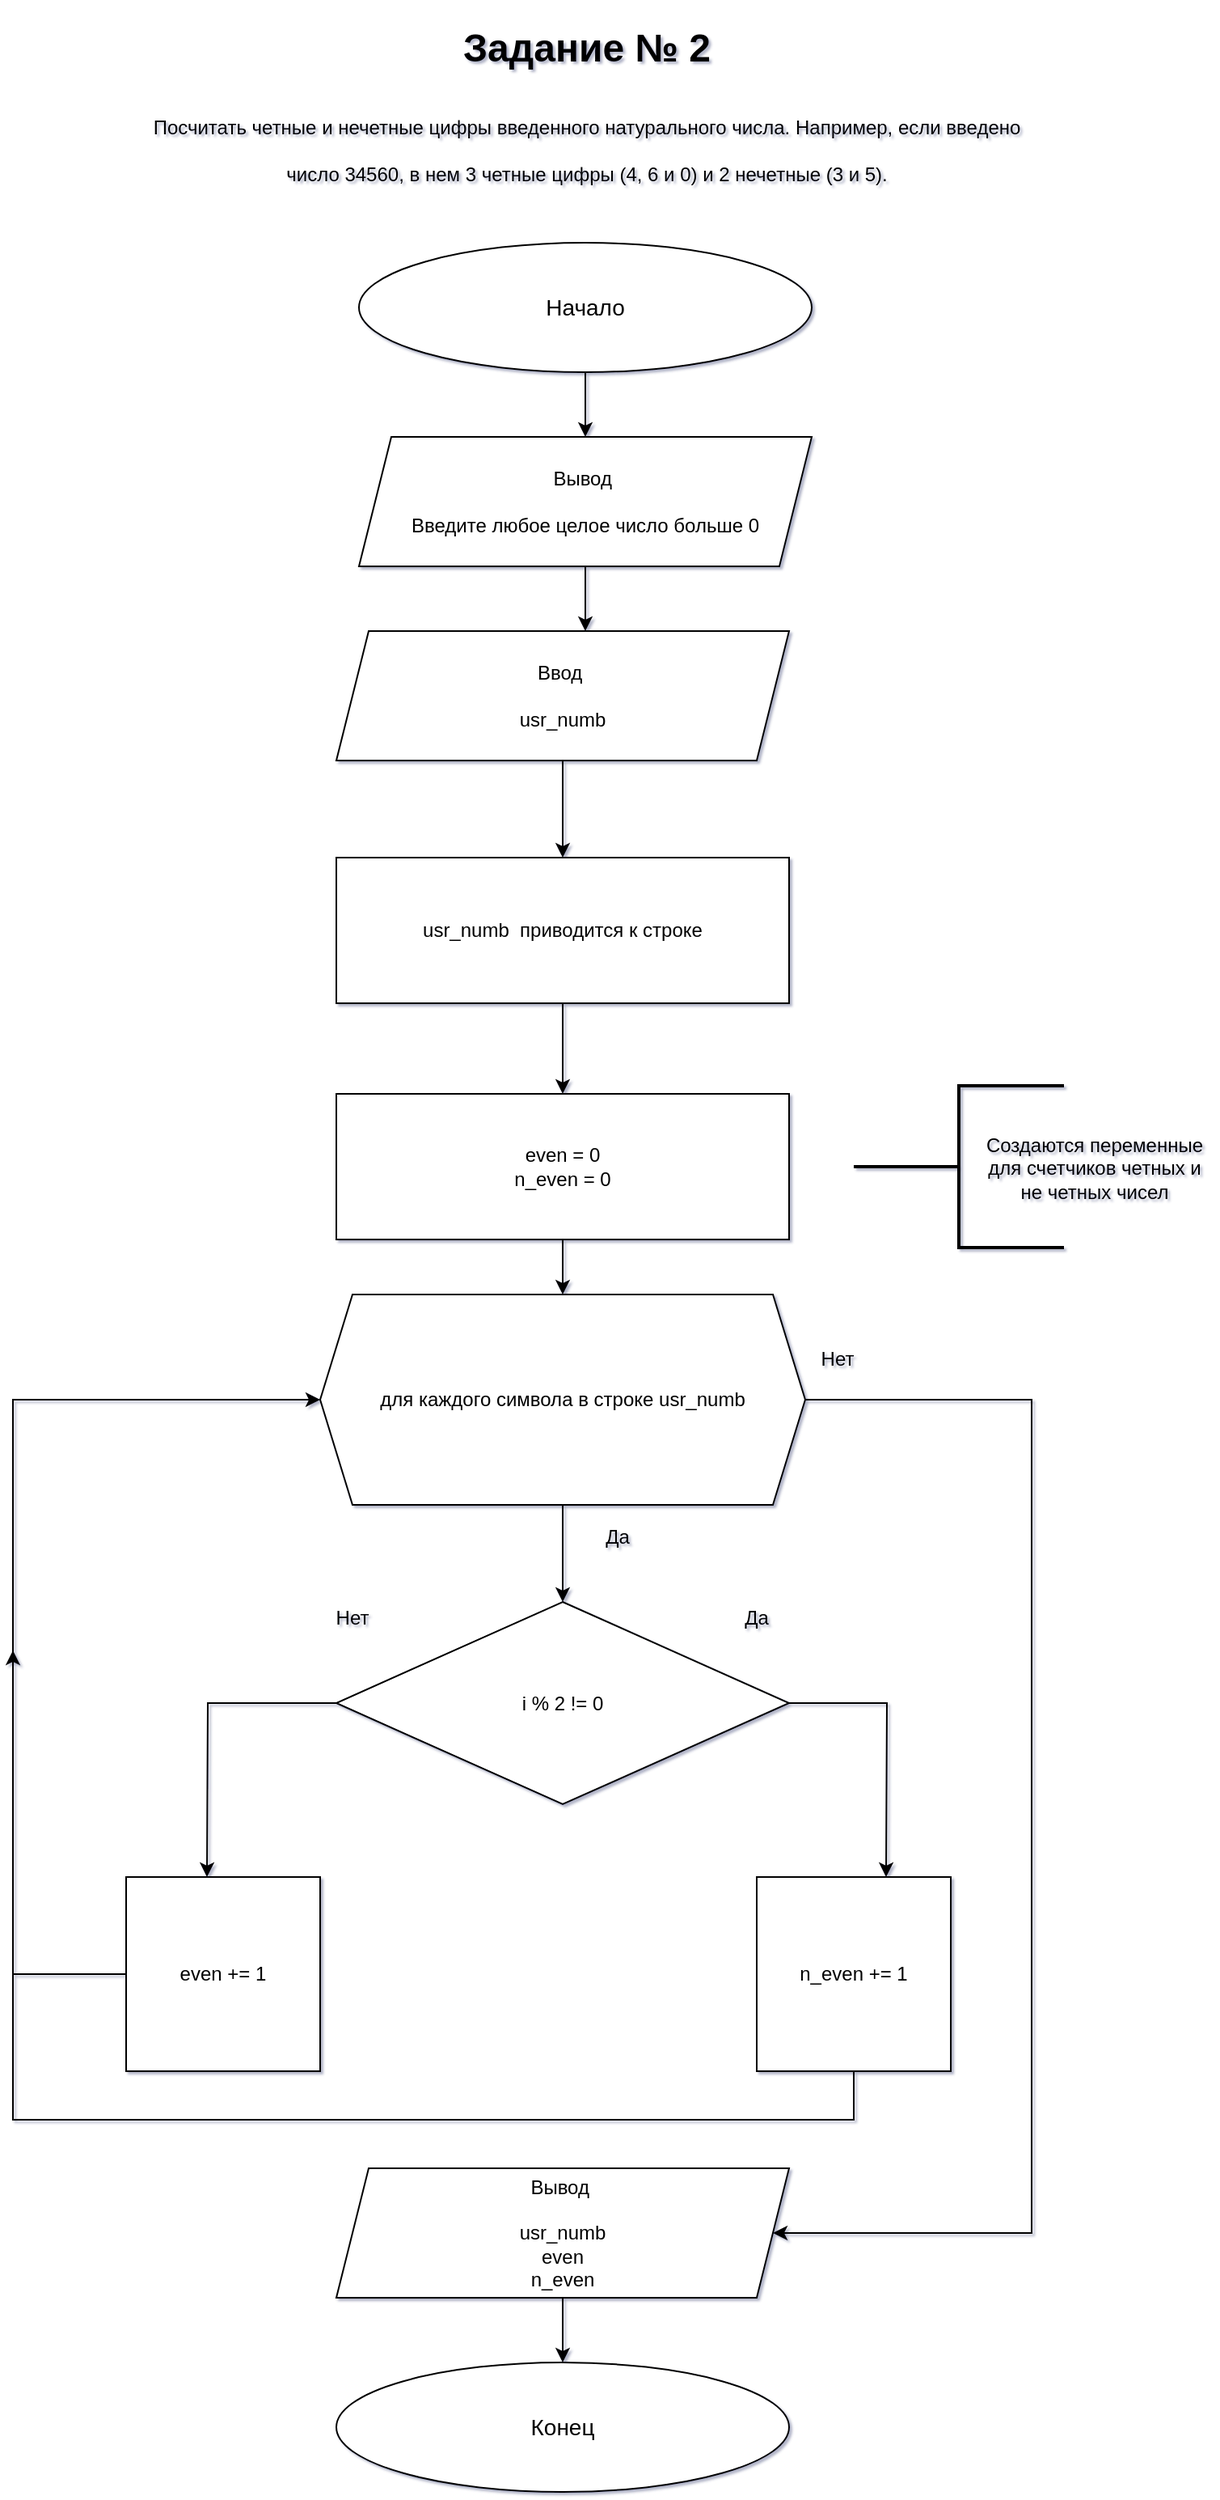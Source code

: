 <mxfile version="14.6.13" type="device" pages="7"><diagram id="19alIafoeq-LJ1JXDlgi" name="P A PW 02_02"><mxGraphModel dx="852" dy="495" grid="1" gridSize="10" guides="1" tooltips="1" connect="1" arrows="1" fold="1" page="1" pageScale="1" pageWidth="827" pageHeight="1169" math="0" shadow="1"><root><mxCell id="0"/><mxCell id="1" parent="0"/><mxCell id="gEUMx-JJirBoQIvRMEUR-6" style="edgeStyle=orthogonalEdgeStyle;rounded=0;orthogonalLoop=1;jettySize=auto;html=1;" parent="1" source="gEUMx-JJirBoQIvRMEUR-1" target="gEUMx-JJirBoQIvRMEUR-4" edge="1"><mxGeometry relative="1" as="geometry"/></mxCell><mxCell id="gEUMx-JJirBoQIvRMEUR-1" value="&lt;font style=&quot;font-size: 14px&quot;&gt;Начало&lt;/font&gt;" style="ellipse;whiteSpace=wrap;html=1;" parent="1" vertex="1"><mxGeometry x="274" y="160" width="280" height="80" as="geometry"/></mxCell><mxCell id="gEUMx-JJirBoQIvRMEUR-3" value="&lt;h1 style=&quot;text-align: center&quot;&gt;&lt;span&gt;Задание № 2&lt;/span&gt;&lt;/h1&gt;&lt;h1 style=&quot;text-align: center&quot;&gt;&lt;span style=&quot;font-size: 12px ; font-weight: 400&quot;&gt;Посчитать четные и нечетные цифры введенного натурального числа. Например, если введено число 34560, в нем 3 четные цифры (4, 6 и 0) и 2 нечетные (3 и 5).&lt;/span&gt;&lt;br&gt;&lt;/h1&gt;" style="text;html=1;strokeColor=none;fillColor=none;spacing=5;spacingTop=-20;whiteSpace=wrap;overflow=hidden;rounded=0;" parent="1" vertex="1"><mxGeometry x="134" y="20" width="560" height="120" as="geometry"/></mxCell><mxCell id="gEUMx-JJirBoQIvRMEUR-7" style="edgeStyle=orthogonalEdgeStyle;rounded=0;orthogonalLoop=1;jettySize=auto;html=1;entryX=0.55;entryY=0;entryDx=0;entryDy=0;entryPerimeter=0;" parent="1" source="gEUMx-JJirBoQIvRMEUR-4" target="gEUMx-JJirBoQIvRMEUR-5" edge="1"><mxGeometry relative="1" as="geometry"/></mxCell><mxCell id="gEUMx-JJirBoQIvRMEUR-4" value="Вывод&amp;nbsp;&lt;br&gt;&lt;br&gt;Введите любое целое число больше 0" style="shape=parallelogram;perimeter=parallelogramPerimeter;whiteSpace=wrap;html=1;fixedSize=1;" parent="1" vertex="1"><mxGeometry x="274" y="280" width="280" height="80" as="geometry"/></mxCell><mxCell id="gEUMx-JJirBoQIvRMEUR-9" style="edgeStyle=orthogonalEdgeStyle;rounded=0;orthogonalLoop=1;jettySize=auto;html=1;entryX=0.5;entryY=0;entryDx=0;entryDy=0;" parent="1" source="gEUMx-JJirBoQIvRMEUR-5" target="gEUMx-JJirBoQIvRMEUR-8" edge="1"><mxGeometry relative="1" as="geometry"/></mxCell><mxCell id="gEUMx-JJirBoQIvRMEUR-5" value="Ввод&amp;nbsp;&lt;br&gt;&lt;br&gt;usr_numb" style="shape=parallelogram;perimeter=parallelogramPerimeter;whiteSpace=wrap;html=1;fixedSize=1;" parent="1" vertex="1"><mxGeometry x="260" y="400" width="280" height="80" as="geometry"/></mxCell><mxCell id="gEUMx-JJirBoQIvRMEUR-18" style="edgeStyle=orthogonalEdgeStyle;rounded=0;orthogonalLoop=1;jettySize=auto;html=1;" parent="1" source="gEUMx-JJirBoQIvRMEUR-8" target="gEUMx-JJirBoQIvRMEUR-12" edge="1"><mxGeometry relative="1" as="geometry"/></mxCell><mxCell id="gEUMx-JJirBoQIvRMEUR-8" value="usr_numb&amp;nbsp; приводится к строке" style="rounded=0;whiteSpace=wrap;html=1;" parent="1" vertex="1"><mxGeometry x="260" y="540" width="280" height="90" as="geometry"/></mxCell><mxCell id="gEUMx-JJirBoQIvRMEUR-28" style="edgeStyle=orthogonalEdgeStyle;rounded=0;orthogonalLoop=1;jettySize=auto;html=1;entryX=0.5;entryY=0;entryDx=0;entryDy=0;" parent="1" source="gEUMx-JJirBoQIvRMEUR-10" target="gEUMx-JJirBoQIvRMEUR-20" edge="1"><mxGeometry relative="1" as="geometry"/></mxCell><mxCell id="gEUMx-JJirBoQIvRMEUR-34" style="edgeStyle=orthogonalEdgeStyle;rounded=0;orthogonalLoop=1;jettySize=auto;html=1;entryX=1;entryY=0.5;entryDx=0;entryDy=0;" parent="1" source="gEUMx-JJirBoQIvRMEUR-10" target="gEUMx-JJirBoQIvRMEUR-31" edge="1"><mxGeometry relative="1" as="geometry"><mxPoint x="670" y="1310" as="targetPoint"/><Array as="points"><mxPoint x="690" y="875"/><mxPoint x="690" y="1390"/></Array></mxGeometry></mxCell><mxCell id="gEUMx-JJirBoQIvRMEUR-10" value="для каждого символа в строке usr_numb" style="shape=hexagon;perimeter=hexagonPerimeter2;whiteSpace=wrap;html=1;fixedSize=1;" parent="1" vertex="1"><mxGeometry x="250" y="810" width="300" height="130" as="geometry"/></mxCell><mxCell id="gEUMx-JJirBoQIvRMEUR-19" style="edgeStyle=orthogonalEdgeStyle;rounded=0;orthogonalLoop=1;jettySize=auto;html=1;entryX=0.5;entryY=0;entryDx=0;entryDy=0;" parent="1" source="gEUMx-JJirBoQIvRMEUR-12" target="gEUMx-JJirBoQIvRMEUR-10" edge="1"><mxGeometry relative="1" as="geometry"/></mxCell><mxCell id="gEUMx-JJirBoQIvRMEUR-12" value="even = 0&lt;br&gt;n_even = 0" style="rounded=0;whiteSpace=wrap;html=1;" parent="1" vertex="1"><mxGeometry x="260" y="686" width="280" height="90" as="geometry"/></mxCell><mxCell id="gEUMx-JJirBoQIvRMEUR-17" value="" style="group" parent="1" vertex="1" connectable="0"><mxGeometry x="580" y="681" width="222" height="100" as="geometry"/></mxCell><mxCell id="gEUMx-JJirBoQIvRMEUR-14" value="" style="strokeWidth=2;html=1;shape=mxgraph.flowchart.annotation_2;align=left;labelPosition=right;pointerEvents=1;" parent="gEUMx-JJirBoQIvRMEUR-17" vertex="1"><mxGeometry width="130" height="100" as="geometry"/></mxCell><mxCell id="gEUMx-JJirBoQIvRMEUR-16" value="Создаются переменные для счетчиков четных и не четных чисел" style="text;html=1;strokeColor=none;fillColor=none;align=center;verticalAlign=middle;whiteSpace=wrap;rounded=0;" parent="gEUMx-JJirBoQIvRMEUR-17" vertex="1"><mxGeometry x="76" y="16" width="146" height="70" as="geometry"/></mxCell><mxCell id="gEUMx-JJirBoQIvRMEUR-25" style="edgeStyle=orthogonalEdgeStyle;rounded=0;orthogonalLoop=1;jettySize=auto;html=1;" parent="1" source="gEUMx-JJirBoQIvRMEUR-20" edge="1"><mxGeometry relative="1" as="geometry"><mxPoint x="600" y="1170" as="targetPoint"/></mxGeometry></mxCell><mxCell id="gEUMx-JJirBoQIvRMEUR-27" style="edgeStyle=orthogonalEdgeStyle;rounded=0;orthogonalLoop=1;jettySize=auto;html=1;" parent="1" source="gEUMx-JJirBoQIvRMEUR-20" edge="1"><mxGeometry relative="1" as="geometry"><mxPoint x="180" y="1170" as="targetPoint"/></mxGeometry></mxCell><mxCell id="gEUMx-JJirBoQIvRMEUR-20" value="i % 2 != 0" style="rhombus;whiteSpace=wrap;html=1;" parent="1" vertex="1"><mxGeometry x="260" y="1000" width="280" height="125" as="geometry"/></mxCell><mxCell id="gEUMx-JJirBoQIvRMEUR-30" style="edgeStyle=orthogonalEdgeStyle;rounded=0;orthogonalLoop=1;jettySize=auto;html=1;" parent="1" source="gEUMx-JJirBoQIvRMEUR-21" edge="1"><mxGeometry relative="1" as="geometry"><mxPoint x="60" y="1030" as="targetPoint"/><Array as="points"><mxPoint x="580" y="1320"/><mxPoint x="60" y="1320"/></Array></mxGeometry></mxCell><mxCell id="gEUMx-JJirBoQIvRMEUR-21" value="&lt;span&gt;n_even += 1&lt;/span&gt;" style="rounded=0;whiteSpace=wrap;html=1;" parent="1" vertex="1"><mxGeometry x="520" y="1170" width="120" height="120" as="geometry"/></mxCell><mxCell id="gEUMx-JJirBoQIvRMEUR-29" style="edgeStyle=orthogonalEdgeStyle;rounded=0;orthogonalLoop=1;jettySize=auto;html=1;entryX=0;entryY=0.5;entryDx=0;entryDy=0;" parent="1" source="gEUMx-JJirBoQIvRMEUR-22" target="gEUMx-JJirBoQIvRMEUR-10" edge="1"><mxGeometry relative="1" as="geometry"><Array as="points"><mxPoint x="60" y="1230"/><mxPoint x="60" y="875"/></Array></mxGeometry></mxCell><mxCell id="gEUMx-JJirBoQIvRMEUR-22" value="&lt;span&gt;even += 1&lt;/span&gt;" style="rounded=0;whiteSpace=wrap;html=1;" parent="1" vertex="1"><mxGeometry x="130" y="1170" width="120" height="120" as="geometry"/></mxCell><mxCell id="gEUMx-JJirBoQIvRMEUR-23" value="Да" style="text;html=1;strokeColor=none;fillColor=none;align=center;verticalAlign=middle;whiteSpace=wrap;rounded=0;" parent="1" vertex="1"><mxGeometry x="500" y="1000" width="40" height="20" as="geometry"/></mxCell><mxCell id="gEUMx-JJirBoQIvRMEUR-24" value="Нет" style="text;html=1;strokeColor=none;fillColor=none;align=center;verticalAlign=middle;whiteSpace=wrap;rounded=0;" parent="1" vertex="1"><mxGeometry x="250" y="1000" width="40" height="20" as="geometry"/></mxCell><mxCell id="gEUMx-JJirBoQIvRMEUR-33" style="edgeStyle=orthogonalEdgeStyle;rounded=0;orthogonalLoop=1;jettySize=auto;html=1;entryX=0.5;entryY=0;entryDx=0;entryDy=0;" parent="1" source="gEUMx-JJirBoQIvRMEUR-31" target="gEUMx-JJirBoQIvRMEUR-32" edge="1"><mxGeometry relative="1" as="geometry"/></mxCell><mxCell id="gEUMx-JJirBoQIvRMEUR-31" value="Вывод&amp;nbsp;&lt;br&gt;&lt;br&gt;usr_numb&lt;br&gt;even&lt;br&gt;n_even" style="shape=parallelogram;perimeter=parallelogramPerimeter;whiteSpace=wrap;html=1;fixedSize=1;" parent="1" vertex="1"><mxGeometry x="260" y="1350" width="280" height="80" as="geometry"/></mxCell><mxCell id="gEUMx-JJirBoQIvRMEUR-32" value="&lt;font style=&quot;font-size: 14px&quot;&gt;Конец&lt;/font&gt;" style="ellipse;whiteSpace=wrap;html=1;" parent="1" vertex="1"><mxGeometry x="260" y="1470" width="280" height="80" as="geometry"/></mxCell><mxCell id="YHXF4obEjKerKtUzddt2-1" value="Да" style="text;html=1;strokeColor=none;fillColor=none;align=center;verticalAlign=middle;whiteSpace=wrap;rounded=0;" parent="1" vertex="1"><mxGeometry x="414" y="950" width="40" height="20" as="geometry"/></mxCell><mxCell id="YHXF4obEjKerKtUzddt2-2" value="Нет" style="text;html=1;strokeColor=none;fillColor=none;align=center;verticalAlign=middle;whiteSpace=wrap;rounded=0;" parent="1" vertex="1"><mxGeometry x="550" y="840" width="40" height="20" as="geometry"/></mxCell></root></mxGraphModel></diagram><diagram id="aKJAsYnYUD9VY-Xp4RUt" name="P A PW 02_03"><mxGraphModel dx="852" dy="495" grid="1" gridSize="10" guides="1" tooltips="1" connect="1" arrows="1" fold="1" page="1" pageScale="1" pageWidth="827" pageHeight="1169" math="0" shadow="1"><root><mxCell id="H_-Vg-mmZemN6CvOWCWL-0"/><mxCell id="H_-Vg-mmZemN6CvOWCWL-1" parent="H_-Vg-mmZemN6CvOWCWL-0"/><mxCell id="H_-Vg-mmZemN6CvOWCWL-2" value="&lt;h1 style=&quot;text-align: center&quot;&gt;&lt;span&gt;Задание № 3&lt;/span&gt;&lt;/h1&gt;&lt;h1 style=&quot;text-align: center&quot;&gt;&lt;span style=&quot;font-size: 12px ; font-weight: normal&quot;&gt;Сформировать из введенного числа обратное по порядку входящих в него цифр и вывести на экран. Например, если введено число 3486, надо вывести 6843.&lt;/span&gt;&lt;br&gt;&lt;/h1&gt;" style="text;html=1;strokeColor=none;fillColor=none;spacing=5;spacingTop=-20;whiteSpace=wrap;overflow=hidden;rounded=0;" parent="H_-Vg-mmZemN6CvOWCWL-1" vertex="1"><mxGeometry x="230" y="10" width="350" height="150" as="geometry"/></mxCell><mxCell id="BodL6u2sfG95rRozrvPQ-2" style="edgeStyle=orthogonalEdgeStyle;rounded=0;orthogonalLoop=1;jettySize=auto;html=1;entryX=0.5;entryY=0;entryDx=0;entryDy=0;" parent="H_-Vg-mmZemN6CvOWCWL-1" source="-fbFkYRbvW2uvSGAVsuy-0" target="BodL6u2sfG95rRozrvPQ-0" edge="1"><mxGeometry relative="1" as="geometry"/></mxCell><mxCell id="-fbFkYRbvW2uvSGAVsuy-0" value="&lt;font style=&quot;font-size: 14px&quot;&gt;Начало&lt;/font&gt;" style="ellipse;whiteSpace=wrap;html=1;" parent="H_-Vg-mmZemN6CvOWCWL-1" vertex="1"><mxGeometry x="274" y="180" width="280" height="80" as="geometry"/></mxCell><mxCell id="BodL6u2sfG95rRozrvPQ-3" style="edgeStyle=orthogonalEdgeStyle;rounded=0;orthogonalLoop=1;jettySize=auto;html=1;" parent="H_-Vg-mmZemN6CvOWCWL-1" source="BodL6u2sfG95rRozrvPQ-0" target="BodL6u2sfG95rRozrvPQ-1" edge="1"><mxGeometry relative="1" as="geometry"/></mxCell><mxCell id="BodL6u2sfG95rRozrvPQ-0" value="Вывод&amp;nbsp;&lt;br&gt;&lt;br&gt;Введите любое целое число больше 0" style="shape=parallelogram;perimeter=parallelogramPerimeter;whiteSpace=wrap;html=1;fixedSize=1;" parent="H_-Vg-mmZemN6CvOWCWL-1" vertex="1"><mxGeometry x="274" y="310" width="280" height="80" as="geometry"/></mxCell><mxCell id="QYLKNsTfFYxL0c3sYffm-10" style="edgeStyle=orthogonalEdgeStyle;rounded=0;orthogonalLoop=1;jettySize=auto;html=1;entryX=0.524;entryY=0.022;entryDx=0;entryDy=0;entryPerimeter=0;" parent="H_-Vg-mmZemN6CvOWCWL-1" source="BodL6u2sfG95rRozrvPQ-1" target="QYLKNsTfFYxL0c3sYffm-9" edge="1"><mxGeometry relative="1" as="geometry"/></mxCell><mxCell id="BodL6u2sfG95rRozrvPQ-1" value="Ввод&amp;nbsp;&lt;br&gt;&lt;br&gt;usr_num" style="shape=parallelogram;perimeter=parallelogramPerimeter;whiteSpace=wrap;html=1;fixedSize=1;" parent="H_-Vg-mmZemN6CvOWCWL-1" vertex="1"><mxGeometry x="274" y="430" width="280" height="80" as="geometry"/></mxCell><mxCell id="BodL6u2sfG95rRozrvPQ-11" style="edgeStyle=orthogonalEdgeStyle;rounded=0;orthogonalLoop=1;jettySize=auto;html=1;entryX=0.5;entryY=0;entryDx=0;entryDy=0;" parent="H_-Vg-mmZemN6CvOWCWL-1" source="BodL6u2sfG95rRozrvPQ-4" target="BodL6u2sfG95rRozrvPQ-10" edge="1"><mxGeometry relative="1" as="geometry"/></mxCell><mxCell id="BodL6u2sfG95rRozrvPQ-4" value="Преобразование числа пользователя, символы строки перемещаются из конца в начало&lt;br&gt;используя срез в отрицательном направлении&lt;br&gt;результат сохраняется в новой переменной transf_num&amp;nbsp;" style="rounded=0;whiteSpace=wrap;html=1;" parent="H_-Vg-mmZemN6CvOWCWL-1" vertex="1"><mxGeometry x="269" y="690" width="290" height="120" as="geometry"/></mxCell><mxCell id="BodL6u2sfG95rRozrvPQ-9" style="edgeStyle=orthogonalEdgeStyle;rounded=0;orthogonalLoop=1;jettySize=auto;html=1;entryX=0.5;entryY=0;entryDx=0;entryDy=0;" parent="H_-Vg-mmZemN6CvOWCWL-1" source="BodL6u2sfG95rRozrvPQ-6" target="BodL6u2sfG95rRozrvPQ-7" edge="1"><mxGeometry relative="1" as="geometry"/></mxCell><mxCell id="_PmDR8z8f3VxU3xsce5S-2" style="edgeStyle=orthogonalEdgeStyle;rounded=0;orthogonalLoop=1;jettySize=auto;html=1;entryX=1;entryY=0.5;entryDx=0;entryDy=0;" parent="H_-Vg-mmZemN6CvOWCWL-1" source="BodL6u2sfG95rRozrvPQ-6" target="QYLKNsTfFYxL0c3sYffm-2" edge="1"><mxGeometry relative="1" as="geometry"><Array as="points"><mxPoint x="680" y="1105"/><mxPoint x="680" y="1560"/></Array></mxGeometry></mxCell><mxCell id="BodL6u2sfG95rRozrvPQ-6" value="для каждого i&amp;nbsp; в usr_num проверяется колличество нулей в начале числа" style="shape=hexagon;perimeter=hexagonPerimeter2;whiteSpace=wrap;html=1;fixedSize=1;" parent="H_-Vg-mmZemN6CvOWCWL-1" vertex="1"><mxGeometry x="264" y="1040" width="300" height="130" as="geometry"/></mxCell><mxCell id="n9_QKj181-VWZ50r3k_U-3" style="edgeStyle=orthogonalEdgeStyle;rounded=0;orthogonalLoop=1;jettySize=auto;html=1;entryX=0.5;entryY=0;entryDx=0;entryDy=0;" parent="H_-Vg-mmZemN6CvOWCWL-1" source="BodL6u2sfG95rRozrvPQ-7" target="n9_QKj181-VWZ50r3k_U-2" edge="1"><mxGeometry relative="1" as="geometry"><Array as="points"><mxPoint x="235" y="1293"/></Array></mxGeometry></mxCell><mxCell id="QYLKNsTfFYxL0c3sYffm-1" style="edgeStyle=orthogonalEdgeStyle;rounded=0;orthogonalLoop=1;jettySize=auto;html=1;entryX=0.564;entryY=0;entryDx=0;entryDy=0;entryPerimeter=0;" parent="H_-Vg-mmZemN6CvOWCWL-1" source="BodL6u2sfG95rRozrvPQ-7" target="QYLKNsTfFYxL0c3sYffm-0" edge="1"><mxGeometry relative="1" as="geometry"><Array as="points"><mxPoint x="602" y="1293"/></Array></mxGeometry></mxCell><mxCell id="BodL6u2sfG95rRozrvPQ-7" value="i == '0'" style="rhombus;whiteSpace=wrap;html=1;" parent="H_-Vg-mmZemN6CvOWCWL-1" vertex="1"><mxGeometry x="274" y="1230" width="280" height="125" as="geometry"/></mxCell><mxCell id="BodL6u2sfG95rRozrvPQ-12" style="edgeStyle=orthogonalEdgeStyle;rounded=0;orthogonalLoop=1;jettySize=auto;html=1;entryX=0.5;entryY=0;entryDx=0;entryDy=0;" parent="H_-Vg-mmZemN6CvOWCWL-1" source="BodL6u2sfG95rRozrvPQ-10" target="BodL6u2sfG95rRozrvPQ-6" edge="1"><mxGeometry relative="1" as="geometry"/></mxCell><mxCell id="BodL6u2sfG95rRozrvPQ-10" value="вносится перемнная счетчика нулей&amp;nbsp;&lt;br&gt;&lt;br&gt;count_0 = 0" style="rounded=0;whiteSpace=wrap;html=1;" parent="H_-Vg-mmZemN6CvOWCWL-1" vertex="1"><mxGeometry x="269" y="870" width="290" height="120" as="geometry"/></mxCell><mxCell id="n9_QKj181-VWZ50r3k_U-0" value="Да" style="text;html=1;strokeColor=none;fillColor=none;align=center;verticalAlign=middle;whiteSpace=wrap;rounded=0;" parent="H_-Vg-mmZemN6CvOWCWL-1" vertex="1"><mxGeometry x="280" y="1230" width="40" height="20" as="geometry"/></mxCell><mxCell id="n9_QKj181-VWZ50r3k_U-1" value="Нет" style="text;html=1;strokeColor=none;fillColor=none;align=center;verticalAlign=middle;whiteSpace=wrap;rounded=0;" parent="H_-Vg-mmZemN6CvOWCWL-1" vertex="1"><mxGeometry x="519" y="1230" width="40" height="20" as="geometry"/></mxCell><mxCell id="n9_QKj181-VWZ50r3k_U-4" style="edgeStyle=orthogonalEdgeStyle;rounded=0;orthogonalLoop=1;jettySize=auto;html=1;entryX=0;entryY=0.5;entryDx=0;entryDy=0;" parent="H_-Vg-mmZemN6CvOWCWL-1" source="n9_QKj181-VWZ50r3k_U-2" target="BodL6u2sfG95rRozrvPQ-6" edge="1"><mxGeometry relative="1" as="geometry"><Array as="points"><mxPoint x="160" y="1390"/><mxPoint x="160" y="1105"/></Array></mxGeometry></mxCell><mxCell id="n9_QKj181-VWZ50r3k_U-2" value="count_0 += 1" style="rounded=0;whiteSpace=wrap;html=1;" parent="H_-Vg-mmZemN6CvOWCWL-1" vertex="1"><mxGeometry x="180" y="1330" width="110" height="120" as="geometry"/></mxCell><mxCell id="QYLKNsTfFYxL0c3sYffm-3" style="edgeStyle=orthogonalEdgeStyle;rounded=0;orthogonalLoop=1;jettySize=auto;html=1;entryX=0.5;entryY=0;entryDx=0;entryDy=0;" parent="H_-Vg-mmZemN6CvOWCWL-1" source="QYLKNsTfFYxL0c3sYffm-0" target="QYLKNsTfFYxL0c3sYffm-2" edge="1"><mxGeometry relative="1" as="geometry"><Array as="points"><mxPoint x="419" y="1390"/></Array></mxGeometry></mxCell><mxCell id="QYLKNsTfFYxL0c3sYffm-0" value="break" style="rounded=0;whiteSpace=wrap;html=1;" parent="H_-Vg-mmZemN6CvOWCWL-1" vertex="1"><mxGeometry x="540" y="1330" width="110" height="120" as="geometry"/></mxCell><mxCell id="QYLKNsTfFYxL0c3sYffm-6" style="edgeStyle=orthogonalEdgeStyle;rounded=0;orthogonalLoop=1;jettySize=auto;html=1;" parent="H_-Vg-mmZemN6CvOWCWL-1" source="QYLKNsTfFYxL0c3sYffm-2" target="QYLKNsTfFYxL0c3sYffm-4" edge="1"><mxGeometry relative="1" as="geometry"/></mxCell><mxCell id="QYLKNsTfFYxL0c3sYffm-2" value="по средством среза в переменной transf_num&lt;br&gt;&amp;nbsp;убираются все 0 в начале числа, тезультат записывается в transf_num" style="rounded=0;whiteSpace=wrap;html=1;" parent="H_-Vg-mmZemN6CvOWCWL-1" vertex="1"><mxGeometry x="274" y="1500" width="290" height="120" as="geometry"/></mxCell><mxCell id="QYLKNsTfFYxL0c3sYffm-8" style="edgeStyle=orthogonalEdgeStyle;rounded=0;orthogonalLoop=1;jettySize=auto;html=1;" parent="H_-Vg-mmZemN6CvOWCWL-1" source="QYLKNsTfFYxL0c3sYffm-4" target="QYLKNsTfFYxL0c3sYffm-5" edge="1"><mxGeometry relative="1" as="geometry"/></mxCell><mxCell id="QYLKNsTfFYxL0c3sYffm-4" value="Вывод&amp;nbsp;&lt;br&gt;&lt;br&gt;transf_num" style="shape=parallelogram;perimeter=parallelogramPerimeter;whiteSpace=wrap;html=1;fixedSize=1;" parent="H_-Vg-mmZemN6CvOWCWL-1" vertex="1"><mxGeometry x="279" y="1670" width="280" height="80" as="geometry"/></mxCell><mxCell id="QYLKNsTfFYxL0c3sYffm-5" value="&lt;font style=&quot;font-size: 14px&quot;&gt;Конец&lt;/font&gt;" style="ellipse;whiteSpace=wrap;html=1;" parent="H_-Vg-mmZemN6CvOWCWL-1" vertex="1"><mxGeometry x="279" y="1810" width="280" height="80" as="geometry"/></mxCell><mxCell id="QYLKNsTfFYxL0c3sYffm-11" style="edgeStyle=orthogonalEdgeStyle;rounded=0;orthogonalLoop=1;jettySize=auto;html=1;entryX=0.476;entryY=-0.025;entryDx=0;entryDy=0;entryPerimeter=0;" parent="H_-Vg-mmZemN6CvOWCWL-1" source="QYLKNsTfFYxL0c3sYffm-9" target="BodL6u2sfG95rRozrvPQ-4" edge="1"><mxGeometry relative="1" as="geometry"/></mxCell><mxCell id="QYLKNsTfFYxL0c3sYffm-9" value="преобразование usr_num&amp;nbsp; к строке" style="rounded=0;whiteSpace=wrap;html=1;" parent="H_-Vg-mmZemN6CvOWCWL-1" vertex="1"><mxGeometry x="262" y="551" width="290" height="90" as="geometry"/></mxCell><mxCell id="_PmDR8z8f3VxU3xsce5S-0" value="Да" style="text;html=1;strokeColor=none;fillColor=none;align=center;verticalAlign=middle;whiteSpace=wrap;rounded=0;" parent="H_-Vg-mmZemN6CvOWCWL-1" vertex="1"><mxGeometry x="420" y="1180" width="40" height="20" as="geometry"/></mxCell><mxCell id="_PmDR8z8f3VxU3xsce5S-1" value="Нет" style="text;html=1;strokeColor=none;fillColor=none;align=center;verticalAlign=middle;whiteSpace=wrap;rounded=0;" parent="H_-Vg-mmZemN6CvOWCWL-1" vertex="1"><mxGeometry x="570" y="1070" width="40" height="20" as="geometry"/></mxCell></root></mxGraphModel></diagram><diagram id="B9nykfKs7Z1y2a6NuNop" name="P A PW 02_05"><mxGraphModel dx="852" dy="495" grid="1" gridSize="10" guides="1" tooltips="1" connect="1" arrows="1" fold="1" page="1" pageScale="1" pageWidth="827" pageHeight="1169" math="0" shadow="0"><root><mxCell id="TZLBcTuPgvKQIzsmnfW0-0"/><mxCell id="TZLBcTuPgvKQIzsmnfW0-1" parent="TZLBcTuPgvKQIzsmnfW0-0"/><mxCell id="TZLBcTuPgvKQIzsmnfW0-2" value="&lt;h1&gt;Задание № 5&lt;/h1&gt;&lt;p&gt;Вывести на экран коды и символы таблицы ASCII, начиная с символа под номером 32 и заканчивая 127-м включительно.&amp;nbsp;&lt;/p&gt;&lt;p&gt;Вывод выполнить в табличной форме: по десять пар &quot;код-символ&quot; в каждой строке.&lt;/p&gt;" style="text;html=1;strokeColor=none;fillColor=none;spacing=5;spacingTop=-20;whiteSpace=wrap;overflow=hidden;rounded=0;align=center;" parent="TZLBcTuPgvKQIzsmnfW0-1" vertex="1"><mxGeometry x="230" y="30" width="380" height="130" as="geometry"/></mxCell><mxCell id="dMPWpbuckVhXzV2dXjCX-1" style="edgeStyle=orthogonalEdgeStyle;rounded=0;orthogonalLoop=1;jettySize=auto;html=1;entryX=0.5;entryY=0;entryDx=0;entryDy=0;" parent="TZLBcTuPgvKQIzsmnfW0-1" source="TZLBcTuPgvKQIzsmnfW0-3" target="dMPWpbuckVhXzV2dXjCX-0" edge="1"><mxGeometry relative="1" as="geometry"/></mxCell><mxCell id="TZLBcTuPgvKQIzsmnfW0-3" value="&lt;font style=&quot;font-size: 14px&quot;&gt;Начало&lt;/font&gt;" style="ellipse;whiteSpace=wrap;html=1;" parent="TZLBcTuPgvKQIzsmnfW0-1" vertex="1"><mxGeometry x="274" y="180" width="280" height="80" as="geometry"/></mxCell><mxCell id="7lLIFF_ypKVVIYRI81RY-5" style="edgeStyle=orthogonalEdgeStyle;rounded=0;orthogonalLoop=1;jettySize=auto;html=1;entryX=0.5;entryY=0;entryDx=0;entryDy=0;" parent="TZLBcTuPgvKQIzsmnfW0-1" source="dMPWpbuckVhXzV2dXjCX-0" target="dMPWpbuckVhXzV2dXjCX-2" edge="1"><mxGeometry relative="1" as="geometry"/></mxCell><mxCell id="dMPWpbuckVhXzV2dXjCX-0" value="Вывод&amp;nbsp;&lt;br&gt;&lt;br&gt;Таблица кодов ASCII" style="shape=parallelogram;perimeter=parallelogramPerimeter;whiteSpace=wrap;html=1;fixedSize=1;" parent="TZLBcTuPgvKQIzsmnfW0-1" vertex="1"><mxGeometry x="274" y="300" width="280" height="80" as="geometry"/></mxCell><mxCell id="7lLIFF_ypKVVIYRI81RY-6" style="edgeStyle=orthogonalEdgeStyle;rounded=0;orthogonalLoop=1;jettySize=auto;html=1;entryX=0.5;entryY=0;entryDx=0;entryDy=0;" parent="TZLBcTuPgvKQIzsmnfW0-1" source="dMPWpbuckVhXzV2dXjCX-2" target="7lLIFF_ypKVVIYRI81RY-0" edge="1"><mxGeometry relative="1" as="geometry"/></mxCell><mxCell id="dMPWpbuckVhXzV2dXjCX-2" value="Установка счетчика для посчета столбцов вывода&lt;br&gt;&lt;br&gt;count = 1" style="rounded=0;whiteSpace=wrap;html=1;" parent="TZLBcTuPgvKQIzsmnfW0-1" vertex="1"><mxGeometry x="269" y="430" width="290" height="100" as="geometry"/></mxCell><mxCell id="7lLIFF_ypKVVIYRI81RY-7" style="edgeStyle=orthogonalEdgeStyle;rounded=0;orthogonalLoop=1;jettySize=auto;html=1;entryX=0.5;entryY=0;entryDx=0;entryDy=0;" parent="TZLBcTuPgvKQIzsmnfW0-1" source="7lLIFF_ypKVVIYRI81RY-0" target="7lLIFF_ypKVVIYRI81RY-2" edge="1"><mxGeometry relative="1" as="geometry"/></mxCell><mxCell id="7lLIFF_ypKVVIYRI81RY-15" style="edgeStyle=orthogonalEdgeStyle;rounded=0;orthogonalLoop=1;jettySize=auto;html=1;entryX=1;entryY=0.5;entryDx=0;entryDy=0;" parent="TZLBcTuPgvKQIzsmnfW0-1" source="7lLIFF_ypKVVIYRI81RY-0" target="7lLIFF_ypKVVIYRI81RY-14" edge="1"><mxGeometry relative="1" as="geometry"><Array as="points"><mxPoint x="800" y="650"/><mxPoint x="800" y="1160"/></Array></mxGeometry></mxCell><mxCell id="7lLIFF_ypKVVIYRI81RY-0" value="для всех char&amp;nbsp; в диапазоне от 32 до 127" style="shape=hexagon;perimeter=hexagonPerimeter2;whiteSpace=wrap;html=1;fixedSize=1;" parent="TZLBcTuPgvKQIzsmnfW0-1" vertex="1"><mxGeometry x="264" y="585" width="300" height="130" as="geometry"/></mxCell><mxCell id="7lLIFF_ypKVVIYRI81RY-1" value="используется range(32, 128)" style="strokeWidth=2;html=1;shape=mxgraph.flowchart.annotation_2;align=left;labelPosition=right;pointerEvents=1;" parent="TZLBcTuPgvKQIzsmnfW0-1" vertex="1"><mxGeometry x="564" y="560" width="130" height="80" as="geometry"/></mxCell><mxCell id="7lLIFF_ypKVVIYRI81RY-10" style="edgeStyle=orthogonalEdgeStyle;rounded=0;orthogonalLoop=1;jettySize=auto;html=1;" parent="TZLBcTuPgvKQIzsmnfW0-1" source="7lLIFF_ypKVVIYRI81RY-2" target="7lLIFF_ypKVVIYRI81RY-8" edge="1"><mxGeometry relative="1" as="geometry"><Array as="points"><mxPoint x="630" y="853"/></Array></mxGeometry></mxCell><mxCell id="7lLIFF_ypKVVIYRI81RY-11" style="edgeStyle=orthogonalEdgeStyle;rounded=0;orthogonalLoop=1;jettySize=auto;html=1;entryX=0.5;entryY=0;entryDx=0;entryDy=0;" parent="TZLBcTuPgvKQIzsmnfW0-1" source="7lLIFF_ypKVVIYRI81RY-2" target="7lLIFF_ypKVVIYRI81RY-9" edge="1"><mxGeometry relative="1" as="geometry"><Array as="points"><mxPoint x="200" y="853"/></Array></mxGeometry></mxCell><mxCell id="7lLIFF_ypKVVIYRI81RY-2" value="count % 10 != 0" style="rhombus;whiteSpace=wrap;html=1;" parent="TZLBcTuPgvKQIzsmnfW0-1" vertex="1"><mxGeometry x="274" y="790" width="280" height="125" as="geometry"/></mxCell><mxCell id="7lLIFF_ypKVVIYRI81RY-3" value="Да" style="text;html=1;strokeColor=none;fillColor=none;align=center;verticalAlign=middle;whiteSpace=wrap;rounded=0;" parent="TZLBcTuPgvKQIzsmnfW0-1" vertex="1"><mxGeometry x="524" y="780" width="40" height="20" as="geometry"/></mxCell><mxCell id="7lLIFF_ypKVVIYRI81RY-4" value="Нет" style="text;html=1;strokeColor=none;fillColor=none;align=center;verticalAlign=middle;whiteSpace=wrap;rounded=0;" parent="TZLBcTuPgvKQIzsmnfW0-1" vertex="1"><mxGeometry x="274" y="780" width="40" height="20" as="geometry"/></mxCell><mxCell id="7lLIFF_ypKVVIYRI81RY-13" style="edgeStyle=orthogonalEdgeStyle;rounded=0;orthogonalLoop=1;jettySize=auto;html=1;entryX=0;entryY=0.5;entryDx=0;entryDy=0;" parent="TZLBcTuPgvKQIzsmnfW0-1" source="7lLIFF_ypKVVIYRI81RY-8" target="7lLIFF_ypKVVIYRI81RY-0" edge="1"><mxGeometry relative="1" as="geometry"><Array as="points"><mxPoint x="630" y="1060"/><mxPoint x="50" y="1060"/><mxPoint x="50" y="650"/></Array></mxGeometry></mxCell><mxCell id="7lLIFF_ypKVVIYRI81RY-8" value="Вывод&amp;nbsp;&lt;br&gt;номера символа и символ" style="shape=parallelogram;perimeter=parallelogramPerimeter;whiteSpace=wrap;html=1;fixedSize=1;" parent="TZLBcTuPgvKQIzsmnfW0-1" vertex="1"><mxGeometry x="490" y="918" width="280" height="80" as="geometry"/></mxCell><mxCell id="7lLIFF_ypKVVIYRI81RY-12" style="edgeStyle=orthogonalEdgeStyle;rounded=0;orthogonalLoop=1;jettySize=auto;html=1;entryX=0;entryY=0.5;entryDx=0;entryDy=0;" parent="TZLBcTuPgvKQIzsmnfW0-1" source="7lLIFF_ypKVVIYRI81RY-9" target="7lLIFF_ypKVVIYRI81RY-0" edge="1"><mxGeometry relative="1" as="geometry"><Array as="points"><mxPoint x="50" y="960"/><mxPoint x="50" y="650"/></Array></mxGeometry></mxCell><mxCell id="7lLIFF_ypKVVIYRI81RY-9" value="Вывод&amp;nbsp;&lt;br&gt;номера символа и символ" style="shape=parallelogram;perimeter=parallelogramPerimeter;whiteSpace=wrap;html=1;fixedSize=1;" parent="TZLBcTuPgvKQIzsmnfW0-1" vertex="1"><mxGeometry x="60" y="920" width="280" height="80" as="geometry"/></mxCell><mxCell id="7lLIFF_ypKVVIYRI81RY-14" value="&lt;font style=&quot;font-size: 14px&quot;&gt;Конец&lt;/font&gt;" style="ellipse;whiteSpace=wrap;html=1;" parent="TZLBcTuPgvKQIzsmnfW0-1" vertex="1"><mxGeometry x="274" y="1120" width="280" height="80" as="geometry"/></mxCell><mxCell id="ZlaYqQlsG5DwuJCna-uV-0" value="Да" style="text;html=1;strokeColor=none;fillColor=none;align=center;verticalAlign=middle;whiteSpace=wrap;rounded=0;" parent="TZLBcTuPgvKQIzsmnfW0-1" vertex="1"><mxGeometry x="420" y="720" width="40" height="20" as="geometry"/></mxCell><mxCell id="ZlaYqQlsG5DwuJCna-uV-1" value="Нет" style="text;html=1;strokeColor=none;fillColor=none;align=center;verticalAlign=middle;whiteSpace=wrap;rounded=0;" parent="TZLBcTuPgvKQIzsmnfW0-1" vertex="1"><mxGeometry x="564" y="620" width="40" height="20" as="geometry"/></mxCell></root></mxGraphModel></diagram><diagram id="le3Ytw9ujb2xQrOug9LO" name="P A PW 02_06"><mxGraphModel dx="1829" dy="582" grid="1" gridSize="10" guides="1" tooltips="1" connect="1" arrows="1" fold="1" page="1" pageScale="1" pageWidth="827" pageHeight="1169" math="0" shadow="0"><root><mxCell id="spETbkOfiINCftUW2hjt-0"/><mxCell id="spETbkOfiINCftUW2hjt-1" parent="spETbkOfiINCftUW2hjt-0"/><mxCell id="1M0fTbIEU9_3dx9MG5no-0" value="&lt;h1&gt;Задание № 6&lt;/h1&gt;&lt;p&gt;В программе генерируется случайное целое число от 0 до 100. Пользователь должен его отгадать не более чем за 10 попыток.&amp;nbsp;&lt;/p&gt;&lt;p&gt;После каждой неудачной попытки должно сообщаться, больше или меньше введенное пользователем число, чем то, что загадано.&amp;nbsp;&lt;/p&gt;&lt;p&gt;Если за 10 попыток число не отгадано, вывести правильный ответ.&lt;/p&gt;" style="text;html=1;strokeColor=none;fillColor=none;spacing=5;spacingTop=-20;whiteSpace=wrap;overflow=hidden;rounded=0;align=center;" parent="spETbkOfiINCftUW2hjt-1" vertex="1"><mxGeometry x="89" y="30" width="650" height="170" as="geometry"/></mxCell><mxCell id="1M0fTbIEU9_3dx9MG5no-5" style="edgeStyle=orthogonalEdgeStyle;rounded=0;orthogonalLoop=1;jettySize=auto;html=1;entryX=0.5;entryY=0;entryDx=0;entryDy=0;" parent="spETbkOfiINCftUW2hjt-1" source="1M0fTbIEU9_3dx9MG5no-2" target="1M0fTbIEU9_3dx9MG5no-3" edge="1"><mxGeometry relative="1" as="geometry"/></mxCell><mxCell id="1M0fTbIEU9_3dx9MG5no-2" value="&lt;font style=&quot;font-size: 14px&quot;&gt;Начало&lt;/font&gt;" style="ellipse;whiteSpace=wrap;html=1;" parent="spETbkOfiINCftUW2hjt-1" vertex="1"><mxGeometry x="274" y="240" width="280" height="80" as="geometry"/></mxCell><mxCell id="1M0fTbIEU9_3dx9MG5no-6" style="edgeStyle=orthogonalEdgeStyle;rounded=0;orthogonalLoop=1;jettySize=auto;html=1;" parent="spETbkOfiINCftUW2hjt-1" source="1M0fTbIEU9_3dx9MG5no-3" target="1M0fTbIEU9_3dx9MG5no-4" edge="1"><mxGeometry relative="1" as="geometry"/></mxCell><mxCell id="1M0fTbIEU9_3dx9MG5no-3" value="Вывод&amp;nbsp;&lt;br&gt;&lt;br&gt;Угадайте число от 1 до 100" style="shape=parallelogram;perimeter=parallelogramPerimeter;whiteSpace=wrap;html=1;fixedSize=1;" parent="spETbkOfiINCftUW2hjt-1" vertex="1"><mxGeometry x="274" y="370" width="280" height="80" as="geometry"/></mxCell><mxCell id="1M0fTbIEU9_3dx9MG5no-9" style="edgeStyle=orthogonalEdgeStyle;rounded=0;orthogonalLoop=1;jettySize=auto;html=1;entryX=0.5;entryY=0;entryDx=0;entryDy=0;" parent="spETbkOfiINCftUW2hjt-1" source="1M0fTbIEU9_3dx9MG5no-4" target="1M0fTbIEU9_3dx9MG5no-7" edge="1"><mxGeometry relative="1" as="geometry"/></mxCell><mxCell id="1M0fTbIEU9_3dx9MG5no-4" value="Генерация случайного числа от 1 до 100&lt;br&gt;присвоение этого числа переменной number" style="rounded=0;whiteSpace=wrap;html=1;" parent="spETbkOfiINCftUW2hjt-1" vertex="1"><mxGeometry x="269" y="500" width="290" height="80" as="geometry"/></mxCell><mxCell id="1M0fTbIEU9_3dx9MG5no-10" style="edgeStyle=orthogonalEdgeStyle;rounded=0;orthogonalLoop=1;jettySize=auto;html=1;entryX=0.5;entryY=0;entryDx=0;entryDy=0;" parent="spETbkOfiINCftUW2hjt-1" source="1M0fTbIEU9_3dx9MG5no-7" target="1M0fTbIEU9_3dx9MG5no-8" edge="1"><mxGeometry relative="1" as="geometry"/></mxCell><mxCell id="1M0fTbIEU9_3dx9MG5no-7" value="usrNumb = None&lt;br&gt;count = 1&lt;br&gt;maxCount = 10" style="rounded=0;whiteSpace=wrap;html=1;" parent="spETbkOfiINCftUW2hjt-1" vertex="1"><mxGeometry x="269" y="630" width="290" height="80" as="geometry"/></mxCell><mxCell id="85ASdD5IcI9GdRTOwLff-0" style="edgeStyle=orthogonalEdgeStyle;rounded=0;orthogonalLoop=1;jettySize=auto;html=1;entryX=0.5;entryY=0;entryDx=0;entryDy=0;" parent="spETbkOfiINCftUW2hjt-1" source="1M0fTbIEU9_3dx9MG5no-8" target="1M0fTbIEU9_3dx9MG5no-11" edge="1"><mxGeometry relative="1" as="geometry"/></mxCell><mxCell id="1M0fTbIEU9_3dx9MG5no-8" value="Вывод&amp;nbsp;&lt;br&gt;&lt;br&gt;У вас есть {maxCount} попыток" style="shape=parallelogram;perimeter=parallelogramPerimeter;whiteSpace=wrap;html=1;fixedSize=1;" parent="spETbkOfiINCftUW2hjt-1" vertex="1"><mxGeometry x="274" y="760" width="280" height="80" as="geometry"/></mxCell><mxCell id="85ASdD5IcI9GdRTOwLff-28" style="edgeStyle=orthogonalEdgeStyle;rounded=0;orthogonalLoop=1;jettySize=auto;html=1;entryX=0.5;entryY=0;entryDx=0;entryDy=0;" parent="spETbkOfiINCftUW2hjt-1" source="1M0fTbIEU9_3dx9MG5no-11" target="85ASdD5IcI9GdRTOwLff-26" edge="1"><mxGeometry relative="1" as="geometry"/></mxCell><mxCell id="1M0fTbIEU9_3dx9MG5no-11" value="Пока выполняется условие&amp;nbsp;&lt;br&gt;&lt;br&gt;usrNumb != number" style="rhombus;whiteSpace=wrap;html=1;" parent="spETbkOfiINCftUW2hjt-1" vertex="1"><mxGeometry x="274" y="890" width="280" height="125" as="geometry"/></mxCell><mxCell id="85ASdD5IcI9GdRTOwLff-6" style="edgeStyle=orthogonalEdgeStyle;rounded=0;orthogonalLoop=1;jettySize=auto;html=1;entryX=0.5;entryY=0;entryDx=0;entryDy=0;" parent="spETbkOfiINCftUW2hjt-1" source="85ASdD5IcI9GdRTOwLff-1" target="85ASdD5IcI9GdRTOwLff-5" edge="1"><mxGeometry relative="1" as="geometry"/></mxCell><mxCell id="85ASdD5IcI9GdRTOwLff-16" style="edgeStyle=orthogonalEdgeStyle;rounded=0;orthogonalLoop=1;jettySize=auto;html=1;entryX=0;entryY=0.5;entryDx=0;entryDy=0;" parent="spETbkOfiINCftUW2hjt-1" source="85ASdD5IcI9GdRTOwLff-1" target="85ASdD5IcI9GdRTOwLff-14" edge="1"><mxGeometry relative="1" as="geometry"/></mxCell><mxCell id="85ASdD5IcI9GdRTOwLff-1" value="count &amp;gt; maxCount - 1" style="rhombus;whiteSpace=wrap;html=1;" parent="spETbkOfiINCftUW2hjt-1" vertex="1"><mxGeometry x="273" y="1310" width="280" height="125" as="geometry"/></mxCell><mxCell id="85ASdD5IcI9GdRTOwLff-3" value="Да" style="text;html=1;strokeColor=none;fillColor=none;align=center;verticalAlign=middle;whiteSpace=wrap;rounded=0;" parent="spETbkOfiINCftUW2hjt-1" vertex="1"><mxGeometry x="518" y="1330" width="40" height="20" as="geometry"/></mxCell><mxCell id="85ASdD5IcI9GdRTOwLff-4" value="Нет" style="text;html=1;strokeColor=none;fillColor=none;align=center;verticalAlign=middle;whiteSpace=wrap;rounded=0;" parent="spETbkOfiINCftUW2hjt-1" vertex="1"><mxGeometry x="439" y="1429" width="40" height="20" as="geometry"/></mxCell><mxCell id="85ASdD5IcI9GdRTOwLff-10" style="edgeStyle=orthogonalEdgeStyle;rounded=0;orthogonalLoop=1;jettySize=auto;html=1;entryX=0.5;entryY=0;entryDx=0;entryDy=0;" parent="spETbkOfiINCftUW2hjt-1" source="85ASdD5IcI9GdRTOwLff-5" target="85ASdD5IcI9GdRTOwLff-9" edge="1"><mxGeometry relative="1" as="geometry"/></mxCell><mxCell id="85ASdD5IcI9GdRTOwLff-13" style="edgeStyle=orthogonalEdgeStyle;rounded=0;orthogonalLoop=1;jettySize=auto;html=1;entryX=0.5;entryY=0;entryDx=0;entryDy=0;" parent="spETbkOfiINCftUW2hjt-1" source="85ASdD5IcI9GdRTOwLff-5" target="85ASdD5IcI9GdRTOwLff-12" edge="1"><mxGeometry relative="1" as="geometry"/></mxCell><mxCell id="85ASdD5IcI9GdRTOwLff-5" value="&lt;span&gt;usrNumb == number&lt;/span&gt;" style="rhombus;whiteSpace=wrap;html=1;" parent="spETbkOfiINCftUW2hjt-1" vertex="1"><mxGeometry x="273" y="1470" width="280" height="125" as="geometry"/></mxCell><mxCell id="85ASdD5IcI9GdRTOwLff-36" style="edgeStyle=orthogonalEdgeStyle;rounded=0;orthogonalLoop=1;jettySize=auto;html=1;entryX=1;entryY=0.5;entryDx=0;entryDy=0;" parent="spETbkOfiINCftUW2hjt-1" source="85ASdD5IcI9GdRTOwLff-8" target="85ASdD5IcI9GdRTOwLff-35" edge="1"><mxGeometry relative="1" as="geometry"><Array as="points"><mxPoint x="680" y="2050"/></Array></mxGeometry></mxCell><mxCell id="85ASdD5IcI9GdRTOwLff-8" value="break" style="rounded=0;whiteSpace=wrap;html=1;" parent="spETbkOfiINCftUW2hjt-1" vertex="1"><mxGeometry x="569" y="1690" width="257" height="60" as="geometry"/></mxCell><mxCell id="85ASdD5IcI9GdRTOwLff-11" style="edgeStyle=orthogonalEdgeStyle;rounded=0;orthogonalLoop=1;jettySize=auto;html=1;entryX=0.5;entryY=0;entryDx=0;entryDy=0;" parent="spETbkOfiINCftUW2hjt-1" source="85ASdD5IcI9GdRTOwLff-9" target="85ASdD5IcI9GdRTOwLff-8" edge="1"><mxGeometry relative="1" as="geometry"/></mxCell><mxCell id="85ASdD5IcI9GdRTOwLff-9" value="Вывод&amp;nbsp;&lt;br&gt;&lt;br&gt;Вы угадали!!! Поздравляем." style="shape=parallelogram;perimeter=parallelogramPerimeter;whiteSpace=wrap;html=1;fixedSize=1;" parent="spETbkOfiINCftUW2hjt-1" vertex="1"><mxGeometry x="558" y="1570" width="280" height="80" as="geometry"/></mxCell><mxCell id="85ASdD5IcI9GdRTOwLff-23" style="edgeStyle=orthogonalEdgeStyle;rounded=0;orthogonalLoop=1;jettySize=auto;html=1;entryX=0.5;entryY=0;entryDx=0;entryDy=0;" parent="spETbkOfiINCftUW2hjt-1" source="85ASdD5IcI9GdRTOwLff-12" target="85ASdD5IcI9GdRTOwLff-20" edge="1"><mxGeometry relative="1" as="geometry"/></mxCell><mxCell id="85ASdD5IcI9GdRTOwLff-25" style="edgeStyle=orthogonalEdgeStyle;rounded=0;orthogonalLoop=1;jettySize=auto;html=1;entryX=1;entryY=0.5;entryDx=0;entryDy=0;" parent="spETbkOfiINCftUW2hjt-1" source="85ASdD5IcI9GdRTOwLff-12" target="85ASdD5IcI9GdRTOwLff-24" edge="1"><mxGeometry relative="1" as="geometry"/></mxCell><mxCell id="85ASdD5IcI9GdRTOwLff-12" value="usrNumb &amp;gt; number" style="rhombus;whiteSpace=wrap;html=1;" parent="spETbkOfiINCftUW2hjt-1" vertex="1"><mxGeometry x="273" y="1630" width="280" height="125" as="geometry"/></mxCell><mxCell id="85ASdD5IcI9GdRTOwLff-17" style="edgeStyle=orthogonalEdgeStyle;rounded=0;orthogonalLoop=1;jettySize=auto;html=1;entryX=0.5;entryY=0;entryDx=0;entryDy=0;" parent="spETbkOfiINCftUW2hjt-1" source="85ASdD5IcI9GdRTOwLff-14" target="85ASdD5IcI9GdRTOwLff-15" edge="1"><mxGeometry relative="1" as="geometry"/></mxCell><mxCell id="85ASdD5IcI9GdRTOwLff-14" value="Вывод&amp;nbsp;&lt;br&gt;У вас закончились попытки вы проиграли&lt;br&gt;Загаданное число было: {number}" style="shape=parallelogram;perimeter=parallelogramPerimeter;whiteSpace=wrap;html=1;fixedSize=1;" parent="spETbkOfiINCftUW2hjt-1" vertex="1"><mxGeometry x="589" y="1332" width="280" height="80" as="geometry"/></mxCell><mxCell id="85ASdD5IcI9GdRTOwLff-37" style="edgeStyle=orthogonalEdgeStyle;rounded=0;orthogonalLoop=1;jettySize=auto;html=1;entryX=0.497;entryY=0.1;entryDx=0;entryDy=0;entryPerimeter=0;" parent="spETbkOfiINCftUW2hjt-1" source="85ASdD5IcI9GdRTOwLff-15" target="85ASdD5IcI9GdRTOwLff-35" edge="1"><mxGeometry relative="1" as="geometry"><Array as="points"><mxPoint x="960" y="1479"/><mxPoint x="960" y="2050"/><mxPoint x="412" y="2050"/></Array></mxGeometry></mxCell><mxCell id="85ASdD5IcI9GdRTOwLff-15" value="break" style="rounded=0;whiteSpace=wrap;html=1;" parent="spETbkOfiINCftUW2hjt-1" vertex="1"><mxGeometry x="600.5" y="1449" width="257" height="60" as="geometry"/></mxCell><mxCell id="85ASdD5IcI9GdRTOwLff-18" value="Да" style="text;html=1;strokeColor=none;fillColor=none;align=center;verticalAlign=middle;whiteSpace=wrap;rounded=0;" parent="spETbkOfiINCftUW2hjt-1" vertex="1"><mxGeometry x="509" y="1489" width="40" height="20" as="geometry"/></mxCell><mxCell id="85ASdD5IcI9GdRTOwLff-19" value="Нет" style="text;html=1;strokeColor=none;fillColor=none;align=center;verticalAlign=middle;whiteSpace=wrap;rounded=0;" parent="spETbkOfiINCftUW2hjt-1" vertex="1"><mxGeometry x="429" y="1595" width="40" height="20" as="geometry"/></mxCell><mxCell id="85ASdD5IcI9GdRTOwLff-33" style="edgeStyle=orthogonalEdgeStyle;rounded=0;orthogonalLoop=1;jettySize=auto;html=1;entryX=0.069;entryY=1.008;entryDx=0;entryDy=0;entryPerimeter=0;" parent="spETbkOfiINCftUW2hjt-1" source="85ASdD5IcI9GdRTOwLff-20" target="85ASdD5IcI9GdRTOwLff-31" edge="1"><mxGeometry relative="1" as="geometry"/></mxCell><mxCell id="85ASdD5IcI9GdRTOwLff-20" value="Вывод&amp;nbsp;&lt;br&gt;Вы ввели слишком большое число, попробуйте еще раз" style="shape=parallelogram;perimeter=parallelogramPerimeter;whiteSpace=wrap;html=1;fixedSize=1;" parent="spETbkOfiINCftUW2hjt-1" vertex="1"><mxGeometry x="238" y="1810" width="350" height="80" as="geometry"/></mxCell><mxCell id="85ASdD5IcI9GdRTOwLff-21" value="Да" style="text;html=1;strokeColor=none;fillColor=none;align=center;verticalAlign=middle;whiteSpace=wrap;rounded=0;" parent="spETbkOfiINCftUW2hjt-1" vertex="1"><mxGeometry x="429" y="1755" width="40" height="20" as="geometry"/></mxCell><mxCell id="85ASdD5IcI9GdRTOwLff-22" value="Нет" style="text;html=1;strokeColor=none;fillColor=none;align=center;verticalAlign=middle;whiteSpace=wrap;rounded=0;" parent="spETbkOfiINCftUW2hjt-1" vertex="1"><mxGeometry x="268" y="1650" width="40" height="20" as="geometry"/></mxCell><mxCell id="85ASdD5IcI9GdRTOwLff-32" style="edgeStyle=orthogonalEdgeStyle;rounded=0;orthogonalLoop=1;jettySize=auto;html=1;entryX=0.821;entryY=1;entryDx=0;entryDy=0;entryPerimeter=0;" parent="spETbkOfiINCftUW2hjt-1" source="85ASdD5IcI9GdRTOwLff-24" target="85ASdD5IcI9GdRTOwLff-31" edge="1"><mxGeometry relative="1" as="geometry"/></mxCell><mxCell id="85ASdD5IcI9GdRTOwLff-24" value="Вывод&amp;nbsp;&lt;br&gt;Вы ввели слишком маленькое число, &lt;br&gt;попробуйте еще раз" style="shape=parallelogram;perimeter=parallelogramPerimeter;whiteSpace=wrap;html=1;fixedSize=1;" parent="spETbkOfiINCftUW2hjt-1" vertex="1"><mxGeometry x="-42" y="1653" width="280" height="80" as="geometry"/></mxCell><mxCell id="85ASdD5IcI9GdRTOwLff-29" style="edgeStyle=orthogonalEdgeStyle;rounded=0;orthogonalLoop=1;jettySize=auto;html=1;entryX=0.5;entryY=0;entryDx=0;entryDy=0;" parent="spETbkOfiINCftUW2hjt-1" source="85ASdD5IcI9GdRTOwLff-26" target="85ASdD5IcI9GdRTOwLff-27" edge="1"><mxGeometry relative="1" as="geometry"/></mxCell><mxCell id="85ASdD5IcI9GdRTOwLff-26" value="Вывод&amp;nbsp;&lt;br&gt;&lt;br&gt;Попытка № * из *&lt;br&gt;&lt;br&gt;Введите число от 1 до 100" style="shape=parallelogram;perimeter=parallelogramPerimeter;whiteSpace=wrap;html=1;fixedSize=1;" parent="spETbkOfiINCftUW2hjt-1" vertex="1"><mxGeometry x="274" y="1050" width="280" height="80" as="geometry"/></mxCell><mxCell id="85ASdD5IcI9GdRTOwLff-30" style="edgeStyle=orthogonalEdgeStyle;rounded=0;orthogonalLoop=1;jettySize=auto;html=1;entryX=0.5;entryY=0;entryDx=0;entryDy=0;" parent="spETbkOfiINCftUW2hjt-1" source="85ASdD5IcI9GdRTOwLff-27" target="85ASdD5IcI9GdRTOwLff-1" edge="1"><mxGeometry relative="1" as="geometry"/></mxCell><mxCell id="85ASdD5IcI9GdRTOwLff-27" value="Ввод&amp;nbsp;&lt;br&gt;usrNumb" style="shape=parallelogram;perimeter=parallelogramPerimeter;whiteSpace=wrap;html=1;fixedSize=1;" parent="spETbkOfiINCftUW2hjt-1" vertex="1"><mxGeometry x="274" y="1190" width="280" height="80" as="geometry"/></mxCell><mxCell id="85ASdD5IcI9GdRTOwLff-34" style="edgeStyle=orthogonalEdgeStyle;rounded=0;orthogonalLoop=1;jettySize=auto;html=1;entryX=0;entryY=0.5;entryDx=0;entryDy=0;" parent="spETbkOfiINCftUW2hjt-1" source="85ASdD5IcI9GdRTOwLff-31" target="1M0fTbIEU9_3dx9MG5no-11" edge="1"><mxGeometry relative="1" as="geometry"><Array as="points"><mxPoint y="952"/></Array></mxGeometry></mxCell><mxCell id="85ASdD5IcI9GdRTOwLff-31" value="count += 1" style="rounded=0;whiteSpace=wrap;html=1;" parent="spETbkOfiINCftUW2hjt-1" vertex="1"><mxGeometry x="-140" y="1439" width="290" height="120" as="geometry"/></mxCell><mxCell id="85ASdD5IcI9GdRTOwLff-35" value="&lt;font style=&quot;font-size: 14px&quot;&gt;Конец&lt;/font&gt;" style="ellipse;whiteSpace=wrap;html=1;" parent="spETbkOfiINCftUW2hjt-1" vertex="1"><mxGeometry x="273" y="2010" width="280" height="80" as="geometry"/></mxCell></root></mxGraphModel></diagram><diagram id="KX90S4uvk1gANyUatwy4" name="P A PW 02_09"><mxGraphModel dx="852" dy="495" grid="1" gridSize="10" guides="1" tooltips="1" connect="1" arrows="1" fold="1" page="1" pageScale="1" pageWidth="827" pageHeight="1169" background="none" math="0" shadow="1"><root><mxCell id="kiE5ewJUDvjJf_MyWDvn-0"/><mxCell id="kiE5ewJUDvjJf_MyWDvn-1" parent="kiE5ewJUDvjJf_MyWDvn-0"/><mxCell id="kiE5ewJUDvjJf_MyWDvn-2" value="&lt;h1&gt;Задание №9&lt;/h1&gt;&lt;p&gt;Среди натуральных чисел, которые были введены, найти наибольшее по сумме цифр. Вывести на экран это число и сумму его цифр.&lt;/p&gt;" style="text;html=1;strokeColor=none;fillColor=none;spacing=5;spacingTop=-20;whiteSpace=wrap;overflow=hidden;rounded=0;align=center;" parent="kiE5ewJUDvjJf_MyWDvn-1" vertex="1"><mxGeometry x="264" y="10" width="300" height="120" as="geometry"/></mxCell><mxCell id="kiE5ewJUDvjJf_MyWDvn-9" style="edgeStyle=orthogonalEdgeStyle;rounded=0;orthogonalLoop=1;jettySize=auto;html=1;entryX=0.476;entryY=0.025;entryDx=0;entryDy=0;entryPerimeter=0;" parent="kiE5ewJUDvjJf_MyWDvn-1" source="kiE5ewJUDvjJf_MyWDvn-3" target="kiE5ewJUDvjJf_MyWDvn-6" edge="1"><mxGeometry relative="1" as="geometry"/></mxCell><mxCell id="kiE5ewJUDvjJf_MyWDvn-3" value="&lt;font style=&quot;font-size: 14px&quot;&gt;Начало&lt;/font&gt;" style="ellipse;whiteSpace=wrap;html=1;" parent="kiE5ewJUDvjJf_MyWDvn-1" vertex="1"><mxGeometry x="270" y="120" width="280" height="80" as="geometry"/></mxCell><mxCell id="kiE5ewJUDvjJf_MyWDvn-13" style="edgeStyle=orthogonalEdgeStyle;rounded=0;orthogonalLoop=1;jettySize=auto;html=1;entryX=0.5;entryY=0;entryDx=0;entryDy=0;" parent="kiE5ewJUDvjJf_MyWDvn-1" source="kiE5ewJUDvjJf_MyWDvn-4" target="kiE5ewJUDvjJf_MyWDvn-12" edge="1"><mxGeometry relative="1" as="geometry"/></mxCell><mxCell id="kiE5ewJUDvjJf_MyWDvn-4" value="Вывод&amp;nbsp;&lt;br&gt;&lt;br&gt;Введите любое целое число больше 0.&lt;br&gt;&lt;br&gt;Для окончания ввода чисел введите 0" style="shape=parallelogram;perimeter=parallelogramPerimeter;whiteSpace=wrap;html=1;fixedSize=1;" parent="kiE5ewJUDvjJf_MyWDvn-1" vertex="1"><mxGeometry x="277" y="610" width="280" height="100" as="geometry"/></mxCell><mxCell id="kiE5ewJUDvjJf_MyWDvn-10" style="edgeStyle=orthogonalEdgeStyle;rounded=0;orthogonalLoop=1;jettySize=auto;html=1;exitX=0.5;exitY=1;exitDx=0;exitDy=0;entryX=0.5;entryY=0;entryDx=0;entryDy=0;" parent="kiE5ewJUDvjJf_MyWDvn-1" source="kiE5ewJUDvjJf_MyWDvn-6" target="kiE5ewJUDvjJf_MyWDvn-7" edge="1"><mxGeometry relative="1" as="geometry"/></mxCell><mxCell id="kiE5ewJUDvjJf_MyWDvn-6" value="num_sum = 0&lt;br&gt;big_num = 0" style="rounded=0;whiteSpace=wrap;html=1;" parent="kiE5ewJUDvjJf_MyWDvn-1" vertex="1"><mxGeometry x="272" y="260" width="290" height="80" as="geometry"/></mxCell><mxCell id="kiE5ewJUDvjJf_MyWDvn-11" style="edgeStyle=orthogonalEdgeStyle;rounded=0;orthogonalLoop=1;jettySize=auto;html=1;entryX=0.5;entryY=0;entryDx=0;entryDy=0;" parent="kiE5ewJUDvjJf_MyWDvn-1" source="kiE5ewJUDvjJf_MyWDvn-7" target="kiE5ewJUDvjJf_MyWDvn-4" edge="1"><mxGeometry relative="1" as="geometry"/></mxCell><mxCell id="kiE5ewJUDvjJf_MyWDvn-7" value="Бесконечный цикл" style="rhombus;whiteSpace=wrap;html=1;" parent="kiE5ewJUDvjJf_MyWDvn-1" vertex="1"><mxGeometry x="277" y="420" width="280" height="125" as="geometry"/></mxCell><mxCell id="kiE5ewJUDvjJf_MyWDvn-18" style="edgeStyle=orthogonalEdgeStyle;rounded=0;orthogonalLoop=1;jettySize=auto;html=1;entryX=0.5;entryY=0;entryDx=0;entryDy=0;" parent="kiE5ewJUDvjJf_MyWDvn-1" source="kiE5ewJUDvjJf_MyWDvn-12" target="kiE5ewJUDvjJf_MyWDvn-15" edge="1"><mxGeometry relative="1" as="geometry"/></mxCell><mxCell id="kiE5ewJUDvjJf_MyWDvn-12" value="usr_num = input()" style="rounded=0;whiteSpace=wrap;html=1;" parent="kiE5ewJUDvjJf_MyWDvn-1" vertex="1"><mxGeometry x="272" y="780" width="290" height="50" as="geometry"/></mxCell><mxCell id="kiE5ewJUDvjJf_MyWDvn-22" style="edgeStyle=orthogonalEdgeStyle;rounded=0;orthogonalLoop=1;jettySize=auto;html=1;entryX=0;entryY=0.5;entryDx=0;entryDy=0;" parent="kiE5ewJUDvjJf_MyWDvn-1" source="kiE5ewJUDvjJf_MyWDvn-14" target="kiE5ewJUDvjJf_MyWDvn-7" edge="1"><mxGeometry relative="1" as="geometry"><Array as="points"><mxPoint x="160" y="1123"/><mxPoint x="160" y="483"/></Array></mxGeometry></mxCell><mxCell id="kiE5ewJUDvjJf_MyWDvn-26" style="edgeStyle=orthogonalEdgeStyle;rounded=0;orthogonalLoop=1;jettySize=auto;html=1;entryX=0.5;entryY=0;entryDx=0;entryDy=0;" parent="kiE5ewJUDvjJf_MyWDvn-1" source="kiE5ewJUDvjJf_MyWDvn-14" target="kiE5ewJUDvjJf_MyWDvn-25" edge="1"><mxGeometry relative="1" as="geometry"/></mxCell><mxCell id="kiE5ewJUDvjJf_MyWDvn-14" value="big_num &amp;gt; usr_num" style="rhombus;whiteSpace=wrap;html=1;" parent="kiE5ewJUDvjJf_MyWDvn-1" vertex="1"><mxGeometry x="277" y="1060" width="280" height="125" as="geometry"/></mxCell><mxCell id="kiE5ewJUDvjJf_MyWDvn-20" style="edgeStyle=orthogonalEdgeStyle;rounded=0;orthogonalLoop=1;jettySize=auto;html=1;entryX=0;entryY=0.5;entryDx=0;entryDy=0;" parent="kiE5ewJUDvjJf_MyWDvn-1" source="kiE5ewJUDvjJf_MyWDvn-15" target="kiE5ewJUDvjJf_MyWDvn-19" edge="1"><mxGeometry relative="1" as="geometry"/></mxCell><mxCell id="kiE5ewJUDvjJf_MyWDvn-21" style="edgeStyle=orthogonalEdgeStyle;rounded=0;orthogonalLoop=1;jettySize=auto;html=1;entryX=0.5;entryY=0;entryDx=0;entryDy=0;" parent="kiE5ewJUDvjJf_MyWDvn-1" source="kiE5ewJUDvjJf_MyWDvn-15" target="kiE5ewJUDvjJf_MyWDvn-14" edge="1"><mxGeometry relative="1" as="geometry"/></mxCell><mxCell id="kiE5ewJUDvjJf_MyWDvn-15" value="usr_num != 0" style="rhombus;whiteSpace=wrap;html=1;" parent="kiE5ewJUDvjJf_MyWDvn-1" vertex="1"><mxGeometry x="277" y="880" width="280" height="125" as="geometry"/></mxCell><mxCell id="kiE5ewJUDvjJf_MyWDvn-16" value="Да" style="text;html=1;strokeColor=none;fillColor=none;align=center;verticalAlign=middle;whiteSpace=wrap;rounded=0;" parent="kiE5ewJUDvjJf_MyWDvn-1" vertex="1"><mxGeometry x="440" y="1005" width="40" height="20" as="geometry"/></mxCell><mxCell id="kiE5ewJUDvjJf_MyWDvn-17" value="Нет" style="text;html=1;strokeColor=none;fillColor=none;align=center;verticalAlign=middle;whiteSpace=wrap;rounded=0;" parent="kiE5ewJUDvjJf_MyWDvn-1" vertex="1"><mxGeometry x="517" y="900" width="40" height="20" as="geometry"/></mxCell><mxCell id="kiE5ewJUDvjJf_MyWDvn-30" style="edgeStyle=orthogonalEdgeStyle;rounded=0;orthogonalLoop=1;jettySize=auto;html=1;entryX=1;entryY=0.5;entryDx=0;entryDy=0;" parent="kiE5ewJUDvjJf_MyWDvn-1" source="kiE5ewJUDvjJf_MyWDvn-19" target="kiE5ewJUDvjJf_MyWDvn-29" edge="1"><mxGeometry relative="1" as="geometry"><Array as="points"><mxPoint x="760" y="1490"/></Array></mxGeometry></mxCell><mxCell id="kiE5ewJUDvjJf_MyWDvn-19" value="break" style="rounded=0;whiteSpace=wrap;html=1;" parent="kiE5ewJUDvjJf_MyWDvn-1" vertex="1"><mxGeometry x="671" y="908" width="150" height="70" as="geometry"/></mxCell><mxCell id="kiE5ewJUDvjJf_MyWDvn-23" value="Да" style="text;html=1;strokeColor=none;fillColor=none;align=center;verticalAlign=middle;whiteSpace=wrap;rounded=0;" parent="kiE5ewJUDvjJf_MyWDvn-1" vertex="1"><mxGeometry x="277" y="1060" width="40" height="20" as="geometry"/></mxCell><mxCell id="kiE5ewJUDvjJf_MyWDvn-24" value="Нет" style="text;html=1;strokeColor=none;fillColor=none;align=center;verticalAlign=middle;whiteSpace=wrap;rounded=0;" parent="kiE5ewJUDvjJf_MyWDvn-1" vertex="1"><mxGeometry x="340" y="1180" width="40" height="20" as="geometry"/></mxCell><mxCell id="kiE5ewJUDvjJf_MyWDvn-27" style="edgeStyle=orthogonalEdgeStyle;rounded=0;orthogonalLoop=1;jettySize=auto;html=1;entryX=0;entryY=0.5;entryDx=0;entryDy=0;" parent="kiE5ewJUDvjJf_MyWDvn-1" source="kiE5ewJUDvjJf_MyWDvn-25" target="kiE5ewJUDvjJf_MyWDvn-7" edge="1"><mxGeometry relative="1" as="geometry"><Array as="points"><mxPoint x="160" y="1320"/><mxPoint x="160" y="483"/></Array></mxGeometry></mxCell><mxCell id="kiE5ewJUDvjJf_MyWDvn-25" value="big_num = usr_num" style="rounded=0;whiteSpace=wrap;html=1;" parent="kiE5ewJUDvjJf_MyWDvn-1" vertex="1"><mxGeometry x="272" y="1260" width="290" height="120" as="geometry"/></mxCell><mxCell id="H_wl5UByGiFuu4QZB97X-3" style="edgeStyle=orthogonalEdgeStyle;rounded=0;orthogonalLoop=1;jettySize=auto;html=1;" parent="kiE5ewJUDvjJf_MyWDvn-1" source="kiE5ewJUDvjJf_MyWDvn-28" target="H_wl5UByGiFuu4QZB97X-2" edge="1"><mxGeometry relative="1" as="geometry"/></mxCell><mxCell id="H_wl5UByGiFuu4QZB97X-6" style="edgeStyle=orthogonalEdgeStyle;rounded=0;orthogonalLoop=1;jettySize=auto;html=1;entryX=1;entryY=0.5;entryDx=0;entryDy=0;" parent="kiE5ewJUDvjJf_MyWDvn-1" source="kiE5ewJUDvjJf_MyWDvn-28" target="H_wl5UByGiFuu4QZB97X-5" edge="1"><mxGeometry relative="1" as="geometry"><Array as="points"><mxPoint x="640" y="1665"/><mxPoint x="640" y="2040"/></Array></mxGeometry></mxCell><mxCell id="kiE5ewJUDvjJf_MyWDvn-28" value="Для всех символов в big_n_str&amp;nbsp;" style="shape=hexagon;perimeter=hexagonPerimeter2;whiteSpace=wrap;html=1;fixedSize=1;" parent="kiE5ewJUDvjJf_MyWDvn-1" vertex="1"><mxGeometry x="269" y="1600" width="300" height="130" as="geometry"/></mxCell><mxCell id="kiE5ewJUDvjJf_MyWDvn-31" style="edgeStyle=orthogonalEdgeStyle;rounded=0;orthogonalLoop=1;jettySize=auto;html=1;entryX=0.5;entryY=0;entryDx=0;entryDy=0;" parent="kiE5ewJUDvjJf_MyWDvn-1" source="kiE5ewJUDvjJf_MyWDvn-29" target="kiE5ewJUDvjJf_MyWDvn-28" edge="1"><mxGeometry relative="1" as="geometry"/></mxCell><mxCell id="kiE5ewJUDvjJf_MyWDvn-29" value="big_n_str = str(big_num)" style="rounded=0;whiteSpace=wrap;html=1;" parent="kiE5ewJUDvjJf_MyWDvn-1" vertex="1"><mxGeometry x="274" y="1430" width="290" height="120" as="geometry"/></mxCell><mxCell id="H_wl5UByGiFuu4QZB97X-0" value="Да" style="text;html=1;strokeColor=none;fillColor=none;align=center;verticalAlign=middle;whiteSpace=wrap;rounded=0;" parent="kiE5ewJUDvjJf_MyWDvn-1" vertex="1"><mxGeometry x="477" y="1744" width="40" height="20" as="geometry"/></mxCell><mxCell id="H_wl5UByGiFuu4QZB97X-1" value="Нет" style="text;html=1;strokeColor=none;fillColor=none;align=center;verticalAlign=middle;whiteSpace=wrap;rounded=0;" parent="kiE5ewJUDvjJf_MyWDvn-1" vertex="1"><mxGeometry x="580" y="1630" width="40" height="20" as="geometry"/></mxCell><mxCell id="H_wl5UByGiFuu4QZB97X-4" style="edgeStyle=orthogonalEdgeStyle;rounded=0;orthogonalLoop=1;jettySize=auto;html=1;entryX=0;entryY=0.5;entryDx=0;entryDy=0;" parent="kiE5ewJUDvjJf_MyWDvn-1" source="H_wl5UByGiFuu4QZB97X-2" target="kiE5ewJUDvjJf_MyWDvn-28" edge="1"><mxGeometry relative="1" as="geometry"><Array as="points"><mxPoint x="220" y="1880"/><mxPoint x="220" y="1665"/></Array></mxGeometry></mxCell><mxCell id="H_wl5UByGiFuu4QZB97X-2" value="num_sum +=&amp;nbsp; i" style="rounded=0;whiteSpace=wrap;html=1;" parent="kiE5ewJUDvjJf_MyWDvn-1" vertex="1"><mxGeometry x="274" y="1820" width="290" height="120" as="geometry"/></mxCell><mxCell id="H_wl5UByGiFuu4QZB97X-8" style="edgeStyle=orthogonalEdgeStyle;rounded=0;orthogonalLoop=1;jettySize=auto;html=1;entryX=0.5;entryY=0;entryDx=0;entryDy=0;" parent="kiE5ewJUDvjJf_MyWDvn-1" source="H_wl5UByGiFuu4QZB97X-5" target="H_wl5UByGiFuu4QZB97X-7" edge="1"><mxGeometry relative="1" as="geometry"/></mxCell><mxCell id="H_wl5UByGiFuu4QZB97X-5" value="Вывод&amp;nbsp;&lt;br&gt;&lt;br&gt;big_num&lt;br&gt;num_sum" style="shape=parallelogram;perimeter=parallelogramPerimeter;whiteSpace=wrap;html=1;fixedSize=1;" parent="kiE5ewJUDvjJf_MyWDvn-1" vertex="1"><mxGeometry x="284" y="2000" width="280" height="80" as="geometry"/></mxCell><mxCell id="H_wl5UByGiFuu4QZB97X-7" value="&lt;font style=&quot;font-size: 14px&quot;&gt;Конец&lt;/font&gt;" style="ellipse;whiteSpace=wrap;html=1;" parent="kiE5ewJUDvjJf_MyWDvn-1" vertex="1"><mxGeometry x="284" y="2150" width="280" height="80" as="geometry"/></mxCell></root></mxGraphModel></diagram><diagram id="ddKnJXH-gnAMF_sMdpr4" name="P A PW 02_09_2"><mxGraphModel dx="852" dy="495" grid="1" gridSize="10" guides="1" tooltips="1" connect="1" arrows="1" fold="1" page="1" pageScale="1" pageWidth="827" pageHeight="1169" math="0" shadow="0"><root><mxCell id="PCjdN-QpXHOd2z4V8lQN-0"/><mxCell id="PCjdN-QpXHOd2z4V8lQN-1" parent="PCjdN-QpXHOd2z4V8lQN-0"/><mxCell id="m-xSvOnQxXVNWS36IBMT-0" value="&lt;h1&gt;Задание №9&lt;/h1&gt;&lt;p&gt;Среди натуральных чисел, которые были введены, найти наибольшее по сумме цифр. Вывести на экран это число и сумму его цифр.&lt;/p&gt;" style="text;html=1;strokeColor=none;fillColor=none;spacing=5;spacingTop=-20;whiteSpace=wrap;overflow=hidden;rounded=0;align=center;" vertex="1" parent="PCjdN-QpXHOd2z4V8lQN-1"><mxGeometry x="264" y="10" width="300" height="120" as="geometry"/></mxCell><mxCell id="KmGPvmT6GZArn727n3I9-0" style="edgeStyle=orthogonalEdgeStyle;rounded=0;orthogonalLoop=1;jettySize=auto;html=1;entryX=0.5;entryY=0;entryDx=0;entryDy=0;" edge="1" parent="PCjdN-QpXHOd2z4V8lQN-1" source="m-xSvOnQxXVNWS36IBMT-1" target="m-xSvOnQxXVNWS36IBMT-2"><mxGeometry relative="1" as="geometry"/></mxCell><mxCell id="m-xSvOnQxXVNWS36IBMT-1" value="&lt;font style=&quot;font-size: 14px&quot;&gt;Начало&lt;/font&gt;" style="ellipse;whiteSpace=wrap;html=1;" vertex="1" parent="PCjdN-QpXHOd2z4V8lQN-1"><mxGeometry x="274" y="180" width="280" height="80" as="geometry"/></mxCell><mxCell id="KmGPvmT6GZArn727n3I9-1" style="edgeStyle=orthogonalEdgeStyle;rounded=0;orthogonalLoop=1;jettySize=auto;html=1;entryX=0.5;entryY=0;entryDx=0;entryDy=0;" edge="1" parent="PCjdN-QpXHOd2z4V8lQN-1" source="m-xSvOnQxXVNWS36IBMT-2" target="bnp_lB0LcmQVMRwEtlj6-0"><mxGeometry relative="1" as="geometry"/></mxCell><mxCell id="m-xSvOnQxXVNWS36IBMT-2" value="big_sum = 0&lt;br&gt;big_num = 0" style="rounded=0;whiteSpace=wrap;html=1;" vertex="1" parent="PCjdN-QpXHOd2z4V8lQN-1"><mxGeometry x="269" y="300" width="290" height="60" as="geometry"/></mxCell><mxCell id="cwA2Nsl0vYVgKPoslIFY-1" style="edgeStyle=orthogonalEdgeStyle;rounded=0;orthogonalLoop=1;jettySize=auto;html=1;entryX=0.5;entryY=0;entryDx=0;entryDy=0;" edge="1" parent="PCjdN-QpXHOd2z4V8lQN-1" source="bnp_lB0LcmQVMRwEtlj6-0" target="cwA2Nsl0vYVgKPoslIFY-0"><mxGeometry relative="1" as="geometry"/></mxCell><mxCell id="bnp_lB0LcmQVMRwEtlj6-0" value="Бесконечный цикл" style="rhombus;whiteSpace=wrap;html=1;" vertex="1" parent="PCjdN-QpXHOd2z4V8lQN-1"><mxGeometry x="274" y="420" width="280" height="125" as="geometry"/></mxCell><mxCell id="eaVcr705TUUn4ZGWCxrP-1" style="edgeStyle=orthogonalEdgeStyle;rounded=0;orthogonalLoop=1;jettySize=auto;html=1;entryX=0.5;entryY=0;entryDx=0;entryDy=0;" edge="1" parent="PCjdN-QpXHOd2z4V8lQN-1" source="cwA2Nsl0vYVgKPoslIFY-0" target="eaVcr705TUUn4ZGWCxrP-0"><mxGeometry relative="1" as="geometry"/></mxCell><mxCell id="cwA2Nsl0vYVgKPoslIFY-0" value="Вывод&amp;nbsp;&lt;br&gt;&lt;br&gt;Введите любое целое число больше 0.&lt;br&gt;&lt;br&gt;Для окончания ввода чисел введите 0" style="shape=parallelogram;perimeter=parallelogramPerimeter;whiteSpace=wrap;html=1;fixedSize=1;" vertex="1" parent="PCjdN-QpXHOd2z4V8lQN-1"><mxGeometry x="274" y="600" width="280" height="100" as="geometry"/></mxCell><mxCell id="-owPXazzwk0pwX8d-zFQ-4" style="edgeStyle=orthogonalEdgeStyle;rounded=0;orthogonalLoop=1;jettySize=auto;html=1;entryX=0.5;entryY=0;entryDx=0;entryDy=0;" edge="1" parent="PCjdN-QpXHOd2z4V8lQN-1" source="eaVcr705TUUn4ZGWCxrP-0" target="-owPXazzwk0pwX8d-zFQ-0"><mxGeometry relative="1" as="geometry"/></mxCell><mxCell id="eaVcr705TUUn4ZGWCxrP-0" value="usr_num = input()" style="rounded=0;whiteSpace=wrap;html=1;" vertex="1" parent="PCjdN-QpXHOd2z4V8lQN-1"><mxGeometry x="269" y="770" width="290" height="50" as="geometry"/></mxCell><mxCell id="-owPXazzwk0pwX8d-zFQ-6" style="edgeStyle=orthogonalEdgeStyle;rounded=0;orthogonalLoop=1;jettySize=auto;html=1;entryX=0;entryY=0.5;entryDx=0;entryDy=0;" edge="1" parent="PCjdN-QpXHOd2z4V8lQN-1" source="-owPXazzwk0pwX8d-zFQ-0" target="-owPXazzwk0pwX8d-zFQ-3"><mxGeometry relative="1" as="geometry"/></mxCell><mxCell id="-owPXazzwk0pwX8d-zFQ-8" style="edgeStyle=orthogonalEdgeStyle;rounded=0;orthogonalLoop=1;jettySize=auto;html=1;entryX=0.5;entryY=0;entryDx=0;entryDy=0;" edge="1" parent="PCjdN-QpXHOd2z4V8lQN-1" source="-owPXazzwk0pwX8d-zFQ-0" target="-owPXazzwk0pwX8d-zFQ-7"><mxGeometry relative="1" as="geometry"/></mxCell><mxCell id="-owPXazzwk0pwX8d-zFQ-0" value="usr_num != 0" style="rhombus;whiteSpace=wrap;html=1;" vertex="1" parent="PCjdN-QpXHOd2z4V8lQN-1"><mxGeometry x="274" y="870" width="280" height="125" as="geometry"/></mxCell><mxCell id="-owPXazzwk0pwX8d-zFQ-1" value="Да" style="text;html=1;strokeColor=none;fillColor=none;align=center;verticalAlign=middle;whiteSpace=wrap;rounded=0;" vertex="1" parent="PCjdN-QpXHOd2z4V8lQN-1"><mxGeometry x="450" y="990" width="40" height="20" as="geometry"/></mxCell><mxCell id="-owPXazzwk0pwX8d-zFQ-2" value="Нет" style="text;html=1;strokeColor=none;fillColor=none;align=center;verticalAlign=middle;whiteSpace=wrap;rounded=0;" vertex="1" parent="PCjdN-QpXHOd2z4V8lQN-1"><mxGeometry x="514" y="880" width="40" height="20" as="geometry"/></mxCell><mxCell id="CiBa0etDEfWC1DNu024U-3" style="edgeStyle=orthogonalEdgeStyle;rounded=0;orthogonalLoop=1;jettySize=auto;html=1;entryX=1;entryY=0.5;entryDx=0;entryDy=0;" edge="1" parent="PCjdN-QpXHOd2z4V8lQN-1" source="-owPXazzwk0pwX8d-zFQ-3" target="CiBa0etDEfWC1DNu024U-1"><mxGeometry relative="1" as="geometry"><Array as="points"><mxPoint x="735" y="1610"/></Array></mxGeometry></mxCell><mxCell id="-owPXazzwk0pwX8d-zFQ-3" value="break" style="rounded=0;whiteSpace=wrap;html=1;" vertex="1" parent="PCjdN-QpXHOd2z4V8lQN-1"><mxGeometry x="660" y="897.5" width="150" height="70" as="geometry"/></mxCell><mxCell id="jVRvN6DBvTnZD83nP302-3" style="edgeStyle=orthogonalEdgeStyle;rounded=0;orthogonalLoop=1;jettySize=auto;html=1;entryX=0.5;entryY=0;entryDx=0;entryDy=0;" edge="1" parent="PCjdN-QpXHOd2z4V8lQN-1" source="-owPXazzwk0pwX8d-zFQ-7" target="jVRvN6DBvTnZD83nP302-0"><mxGeometry relative="1" as="geometry"/></mxCell><mxCell id="-owPXazzwk0pwX8d-zFQ-7" value="inp_sum = char_sum(usr_num)" style="shape=process;whiteSpace=wrap;html=1;backgroundOutline=1;" vertex="1" parent="PCjdN-QpXHOd2z4V8lQN-1"><mxGeometry x="274" y="1049" width="280" height="120" as="geometry"/></mxCell><mxCell id="bVGA9IHWz7N6xKsFmJqz-1" style="edgeStyle=orthogonalEdgeStyle;rounded=0;orthogonalLoop=1;jettySize=auto;html=1;" edge="1" parent="PCjdN-QpXHOd2z4V8lQN-1" source="jVRvN6DBvTnZD83nP302-0" target="bVGA9IHWz7N6xKsFmJqz-0"><mxGeometry relative="1" as="geometry"/></mxCell><mxCell id="bVGA9IHWz7N6xKsFmJqz-2" style="edgeStyle=orthogonalEdgeStyle;rounded=0;orthogonalLoop=1;jettySize=auto;html=1;entryX=0;entryY=0.5;entryDx=0;entryDy=0;" edge="1" parent="PCjdN-QpXHOd2z4V8lQN-1" source="jVRvN6DBvTnZD83nP302-0" target="bnp_lB0LcmQVMRwEtlj6-0"><mxGeometry relative="1" as="geometry"><Array as="points"><mxPoint x="200" y="1313"/><mxPoint x="200" y="483"/></Array></mxGeometry></mxCell><mxCell id="jVRvN6DBvTnZD83nP302-0" value="big_sum&amp;nbsp;&amp;gt; inp_sum&amp;nbsp;" style="rhombus;whiteSpace=wrap;html=1;" vertex="1" parent="PCjdN-QpXHOd2z4V8lQN-1"><mxGeometry x="274" y="1250" width="280" height="125" as="geometry"/></mxCell><mxCell id="jVRvN6DBvTnZD83nP302-1" value="Да" style="text;html=1;strokeColor=none;fillColor=none;align=center;verticalAlign=middle;whiteSpace=wrap;rounded=0;" vertex="1" parent="PCjdN-QpXHOd2z4V8lQN-1"><mxGeometry x="274" y="1250" width="40" height="20" as="geometry"/></mxCell><mxCell id="jVRvN6DBvTnZD83nP302-2" value="Нет" style="text;html=1;strokeColor=none;fillColor=none;align=center;verticalAlign=middle;whiteSpace=wrap;rounded=0;" vertex="1" parent="PCjdN-QpXHOd2z4V8lQN-1"><mxGeometry x="337" y="1370" width="40" height="20" as="geometry"/></mxCell><mxCell id="bVGA9IHWz7N6xKsFmJqz-3" style="edgeStyle=orthogonalEdgeStyle;rounded=0;orthogonalLoop=1;jettySize=auto;html=1;exitX=0;exitY=0.5;exitDx=0;exitDy=0;entryX=0;entryY=0.5;entryDx=0;entryDy=0;" edge="1" parent="PCjdN-QpXHOd2z4V8lQN-1" source="bVGA9IHWz7N6xKsFmJqz-0" target="bnp_lB0LcmQVMRwEtlj6-0"><mxGeometry relative="1" as="geometry"><Array as="points"><mxPoint x="200" y="1475"/><mxPoint x="200" y="483"/></Array></mxGeometry></mxCell><mxCell id="bVGA9IHWz7N6xKsFmJqz-0" value="big_sum = inp_sum&amp;nbsp;&lt;br&gt;big_num = usr_num" style="rounded=0;whiteSpace=wrap;html=1;" vertex="1" parent="PCjdN-QpXHOd2z4V8lQN-1"><mxGeometry x="269" y="1430" width="290" height="70" as="geometry"/></mxCell><mxCell id="CiBa0etDEfWC1DNu024U-0" style="edgeStyle=orthogonalEdgeStyle;rounded=0;orthogonalLoop=1;jettySize=auto;html=1;entryX=0.5;entryY=0;entryDx=0;entryDy=0;" edge="1" parent="PCjdN-QpXHOd2z4V8lQN-1" source="CiBa0etDEfWC1DNu024U-1" target="CiBa0etDEfWC1DNu024U-2"><mxGeometry relative="1" as="geometry"/></mxCell><mxCell id="CiBa0etDEfWC1DNu024U-1" value="Вывод&amp;nbsp;&lt;br&gt;&lt;br&gt;big_sum&lt;br&gt;big_num" style="shape=parallelogram;perimeter=parallelogramPerimeter;whiteSpace=wrap;html=1;fixedSize=1;" vertex="1" parent="PCjdN-QpXHOd2z4V8lQN-1"><mxGeometry x="274" y="1570" width="280" height="80" as="geometry"/></mxCell><mxCell id="CiBa0etDEfWC1DNu024U-2" value="&lt;font style=&quot;font-size: 14px&quot;&gt;Конец&lt;/font&gt;" style="ellipse;whiteSpace=wrap;html=1;" vertex="1" parent="PCjdN-QpXHOd2z4V8lQN-1"><mxGeometry x="274" y="1720" width="280" height="80" as="geometry"/></mxCell><mxCell id="CiBa0etDEfWC1DNu024U-6" style="edgeStyle=orthogonalEdgeStyle;rounded=0;orthogonalLoop=1;jettySize=auto;html=1;entryX=0.5;entryY=0;entryDx=0;entryDy=0;" edge="1" parent="PCjdN-QpXHOd2z4V8lQN-1" source="CiBa0etDEfWC1DNu024U-4" target="CiBa0etDEfWC1DNu024U-5"><mxGeometry relative="1" as="geometry"/></mxCell><mxCell id="CiBa0etDEfWC1DNu024U-4" value="char_sum(usr_num)" style="ellipse;whiteSpace=wrap;html=1;" vertex="1" parent="PCjdN-QpXHOd2z4V8lQN-1"><mxGeometry x="943" y="180" width="280" height="80" as="geometry"/></mxCell><mxCell id="CiBa0etDEfWC1DNu024U-8" style="edgeStyle=orthogonalEdgeStyle;rounded=0;orthogonalLoop=1;jettySize=auto;html=1;entryX=0.5;entryY=0;entryDx=0;entryDy=0;" edge="1" parent="PCjdN-QpXHOd2z4V8lQN-1" source="CiBa0etDEfWC1DNu024U-5" target="CiBa0etDEfWC1DNu024U-7"><mxGeometry relative="1" as="geometry"/></mxCell><mxCell id="CiBa0etDEfWC1DNu024U-5" value="num_sum = 0&lt;br&gt;usr_n_str = str(usr_num)" style="rounded=0;whiteSpace=wrap;html=1;" vertex="1" parent="PCjdN-QpXHOd2z4V8lQN-1"><mxGeometry x="938" y="300" width="290" height="60" as="geometry"/></mxCell><mxCell id="I4CvVgHr_E3iHwz9YztE-3" style="edgeStyle=orthogonalEdgeStyle;rounded=0;orthogonalLoop=1;jettySize=auto;html=1;entryX=0.5;entryY=0;entryDx=0;entryDy=0;" edge="1" parent="PCjdN-QpXHOd2z4V8lQN-1" source="CiBa0etDEfWC1DNu024U-7" target="I4CvVgHr_E3iHwz9YztE-2"><mxGeometry relative="1" as="geometry"/></mxCell><mxCell id="I4CvVgHr_E3iHwz9YztE-6" style="edgeStyle=orthogonalEdgeStyle;rounded=0;orthogonalLoop=1;jettySize=auto;html=1;entryX=1;entryY=0.5;entryDx=0;entryDy=0;" edge="1" parent="PCjdN-QpXHOd2z4V8lQN-1" source="CiBa0etDEfWC1DNu024U-7" target="I4CvVgHr_E3iHwz9YztE-5"><mxGeometry relative="1" as="geometry"><Array as="points"><mxPoint x="1273" y="475"/><mxPoint x="1273" y="750"/></Array></mxGeometry></mxCell><mxCell id="CiBa0etDEfWC1DNu024U-7" value="&lt;span&gt;для каждого символа (i) в строке usr_num&lt;/span&gt;" style="shape=hexagon;perimeter=hexagonPerimeter2;whiteSpace=wrap;html=1;fixedSize=1;" vertex="1" parent="PCjdN-QpXHOd2z4V8lQN-1"><mxGeometry x="933" y="410" width="300" height="130" as="geometry"/></mxCell><mxCell id="I4CvVgHr_E3iHwz9YztE-0" value="Да" style="text;html=1;strokeColor=none;fillColor=none;align=center;verticalAlign=middle;whiteSpace=wrap;rounded=0;" vertex="1" parent="PCjdN-QpXHOd2z4V8lQN-1"><mxGeometry x="1103" y="560" width="40" height="20" as="geometry"/></mxCell><mxCell id="I4CvVgHr_E3iHwz9YztE-1" value="Нет" style="text;html=1;strokeColor=none;fillColor=none;align=center;verticalAlign=middle;whiteSpace=wrap;rounded=0;" vertex="1" parent="PCjdN-QpXHOd2z4V8lQN-1"><mxGeometry x="1247" y="440" width="40" height="20" as="geometry"/></mxCell><mxCell id="I4CvVgHr_E3iHwz9YztE-4" style="edgeStyle=orthogonalEdgeStyle;rounded=0;orthogonalLoop=1;jettySize=auto;html=1;entryX=0;entryY=0.5;entryDx=0;entryDy=0;" edge="1" parent="PCjdN-QpXHOd2z4V8lQN-1" source="I4CvVgHr_E3iHwz9YztE-2" target="CiBa0etDEfWC1DNu024U-7"><mxGeometry relative="1" as="geometry"><Array as="points"><mxPoint x="903" y="635"/><mxPoint x="903" y="475"/></Array></mxGeometry></mxCell><mxCell id="I4CvVgHr_E3iHwz9YztE-2" value="num-sum += int( i)" style="rounded=0;whiteSpace=wrap;html=1;" vertex="1" parent="PCjdN-QpXHOd2z4V8lQN-1"><mxGeometry x="938" y="600" width="290" height="70" as="geometry"/></mxCell><mxCell id="I4CvVgHr_E3iHwz9YztE-8" style="edgeStyle=orthogonalEdgeStyle;rounded=0;orthogonalLoop=1;jettySize=auto;html=1;entryX=0.5;entryY=0;entryDx=0;entryDy=0;" edge="1" parent="PCjdN-QpXHOd2z4V8lQN-1" source="I4CvVgHr_E3iHwz9YztE-5" target="I4CvVgHr_E3iHwz9YztE-7"><mxGeometry relative="1" as="geometry"/></mxCell><mxCell id="I4CvVgHr_E3iHwz9YztE-5" value="return num_sum" style="shape=process;whiteSpace=wrap;html=1;backgroundOutline=1;" vertex="1" parent="PCjdN-QpXHOd2z4V8lQN-1"><mxGeometry x="943" y="720" width="280" height="60" as="geometry"/></mxCell><mxCell id="I4CvVgHr_E3iHwz9YztE-7" value="&lt;font style=&quot;font-size: 14px&quot;&gt;Конец&lt;/font&gt;" style="ellipse;whiteSpace=wrap;html=1;" vertex="1" parent="PCjdN-QpXHOd2z4V8lQN-1"><mxGeometry x="943" y="830" width="280" height="80" as="geometry"/></mxCell></root></mxGraphModel></diagram><diagram id="WxEP1nsH4fx3c0WGHXgA" name="P A PW 02_07"><mxGraphModel dx="2130" dy="1238" grid="1" gridSize="10" guides="1" tooltips="1" connect="1" arrows="1" fold="1" page="1" pageScale="1" pageWidth="827" pageHeight="1169" math="0" shadow="0"><root><mxCell id="P7DPhIkG7p_KHecUlwlr-0"/><mxCell id="P7DPhIkG7p_KHecUlwlr-1" parent="P7DPhIkG7p_KHecUlwlr-0"/><mxCell id="P7DPhIkG7p_KHecUlwlr-2" value="&lt;h1&gt;&lt;span&gt;Задание № 7&lt;/span&gt;&lt;/h1&gt;&lt;h1&gt;&lt;span style=&quot;font-size: 12px ; font-weight: normal&quot;&gt;Напишите программу, доказывающую или проверяющую, что для множества натуральных чисел выполняется равенство: 1+2+...+n = n(n+1)/2,&amp;nbsp;&lt;/span&gt;&lt;br&gt;&lt;/h1&gt;&lt;p&gt;где n — любое натуральное число.&lt;/p&gt;" style="text;html=1;strokeColor=none;fillColor=none;spacing=5;spacingTop=-20;whiteSpace=wrap;overflow=hidden;rounded=0;align=center;" vertex="1" parent="P7DPhIkG7p_KHecUlwlr-1"><mxGeometry x="189" y="20" width="450" height="150" as="geometry"/></mxCell><mxCell id="P7DPhIkG7p_KHecUlwlr-5" style="edgeStyle=orthogonalEdgeStyle;rounded=0;orthogonalLoop=1;jettySize=auto;html=1;entryX=0.5;entryY=0;entryDx=0;entryDy=0;" edge="1" parent="P7DPhIkG7p_KHecUlwlr-1" source="P7DPhIkG7p_KHecUlwlr-3" target="P7DPhIkG7p_KHecUlwlr-4"><mxGeometry relative="1" as="geometry"/></mxCell><mxCell id="P7DPhIkG7p_KHecUlwlr-3" value="Вывод&amp;nbsp;&lt;br&gt;&lt;br&gt;Введите последнее число множества чисел" style="shape=parallelogram;perimeter=parallelogramPerimeter;whiteSpace=wrap;html=1;fixedSize=1;" vertex="1" parent="P7DPhIkG7p_KHecUlwlr-1"><mxGeometry x="274" y="210" width="280" height="80" as="geometry"/></mxCell><mxCell id="ThtMHZzHg4S-1PB2xFSY-0" style="edgeStyle=orthogonalEdgeStyle;rounded=0;orthogonalLoop=1;jettySize=auto;html=1;entryX=0.5;entryY=0;entryDx=0;entryDy=0;" edge="1" parent="P7DPhIkG7p_KHecUlwlr-1" source="P7DPhIkG7p_KHecUlwlr-4" target="P7DPhIkG7p_KHecUlwlr-6"><mxGeometry relative="1" as="geometry"/></mxCell><mxCell id="P7DPhIkG7p_KHecUlwlr-4" value="Ввод&amp;nbsp;&lt;br&gt;&lt;br&gt;usr_num = input()" style="shape=parallelogram;perimeter=parallelogramPerimeter;whiteSpace=wrap;html=1;fixedSize=1;" vertex="1" parent="P7DPhIkG7p_KHecUlwlr-1"><mxGeometry x="274" y="360" width="280" height="80" as="geometry"/></mxCell><mxCell id="ThtMHZzHg4S-1PB2xFSY-5" style="edgeStyle=orthogonalEdgeStyle;rounded=0;orthogonalLoop=1;jettySize=auto;html=1;entryX=0.5;entryY=0;entryDx=0;entryDy=0;" edge="1" parent="P7DPhIkG7p_KHecUlwlr-1" source="P7DPhIkG7p_KHecUlwlr-6" target="ThtMHZzHg4S-1PB2xFSY-1"><mxGeometry relative="1" as="geometry"/></mxCell><mxCell id="P7DPhIkG7p_KHecUlwlr-6" value="sum_n = n_ch(1, usr_num, 0)" style="shape=process;whiteSpace=wrap;html=1;backgroundOutline=1;" vertex="1" parent="P7DPhIkG7p_KHecUlwlr-1"><mxGeometry x="274" y="500" width="280" height="60" as="geometry"/></mxCell><mxCell id="ThtMHZzHg4S-1PB2xFSY-8" style="edgeStyle=orthogonalEdgeStyle;rounded=0;orthogonalLoop=1;jettySize=auto;html=1;" edge="1" parent="P7DPhIkG7p_KHecUlwlr-1" source="ThtMHZzHg4S-1PB2xFSY-1" target="ThtMHZzHg4S-1PB2xFSY-6"><mxGeometry relative="1" as="geometry"><Array as="points"><mxPoint x="600" y="713"/></Array></mxGeometry></mxCell><mxCell id="ThtMHZzHg4S-1PB2xFSY-9" style="edgeStyle=orthogonalEdgeStyle;rounded=0;orthogonalLoop=1;jettySize=auto;html=1;entryX=0.464;entryY=0.013;entryDx=0;entryDy=0;entryPerimeter=0;" edge="1" parent="P7DPhIkG7p_KHecUlwlr-1" source="ThtMHZzHg4S-1PB2xFSY-1" target="ThtMHZzHg4S-1PB2xFSY-7"><mxGeometry relative="1" as="geometry"><Array as="points"><mxPoint x="240" y="713"/></Array></mxGeometry></mxCell><mxCell id="ThtMHZzHg4S-1PB2xFSY-1" value="sum_n == usr_num * (usr_num + 1) / 2" style="rhombus;whiteSpace=wrap;html=1;" vertex="1" parent="P7DPhIkG7p_KHecUlwlr-1"><mxGeometry x="274" y="650" width="280" height="125" as="geometry"/></mxCell><mxCell id="ThtMHZzHg4S-1PB2xFSY-2" value="Да" style="text;html=1;strokeColor=none;fillColor=none;align=center;verticalAlign=middle;whiteSpace=wrap;rounded=0;" vertex="1" parent="P7DPhIkG7p_KHecUlwlr-1"><mxGeometry x="500" y="740" width="40" height="20" as="geometry"/></mxCell><mxCell id="ThtMHZzHg4S-1PB2xFSY-3" value="Нет" style="text;html=1;strokeColor=none;fillColor=none;align=center;verticalAlign=middle;whiteSpace=wrap;rounded=0;" vertex="1" parent="P7DPhIkG7p_KHecUlwlr-1"><mxGeometry x="290" y="740" width="40" height="20" as="geometry"/></mxCell><mxCell id="ThtMHZzHg4S-1PB2xFSY-12" style="edgeStyle=orthogonalEdgeStyle;rounded=0;orthogonalLoop=1;jettySize=auto;html=1;entryX=1;entryY=0.5;entryDx=0;entryDy=0;" edge="1" parent="P7DPhIkG7p_KHecUlwlr-1" source="ThtMHZzHg4S-1PB2xFSY-6" target="ThtMHZzHg4S-1PB2xFSY-10"><mxGeometry relative="1" as="geometry"/></mxCell><mxCell id="ThtMHZzHg4S-1PB2xFSY-6" value="Вывод&amp;nbsp;&lt;br&gt;Равенство верное" style="shape=parallelogram;perimeter=parallelogramPerimeter;whiteSpace=wrap;html=1;fixedSize=1;" vertex="1" parent="P7DPhIkG7p_KHecUlwlr-1"><mxGeometry x="460" y="830" width="280" height="80" as="geometry"/></mxCell><mxCell id="ThtMHZzHg4S-1PB2xFSY-11" style="edgeStyle=orthogonalEdgeStyle;rounded=0;orthogonalLoop=1;jettySize=auto;html=1;entryX=0;entryY=0.5;entryDx=0;entryDy=0;" edge="1" parent="P7DPhIkG7p_KHecUlwlr-1" source="ThtMHZzHg4S-1PB2xFSY-7" target="ThtMHZzHg4S-1PB2xFSY-10"><mxGeometry relative="1" as="geometry"/></mxCell><mxCell id="ThtMHZzHg4S-1PB2xFSY-7" value="Вывод&amp;nbsp;&lt;br&gt;Равенство не верное" style="shape=parallelogram;perimeter=parallelogramPerimeter;whiteSpace=wrap;html=1;fixedSize=1;" vertex="1" parent="P7DPhIkG7p_KHecUlwlr-1"><mxGeometry x="110" y="830" width="280" height="80" as="geometry"/></mxCell><mxCell id="ThtMHZzHg4S-1PB2xFSY-10" value="&lt;font style=&quot;font-size: 14px&quot;&gt;Конец&lt;/font&gt;" style="ellipse;whiteSpace=wrap;html=1;" vertex="1" parent="P7DPhIkG7p_KHecUlwlr-1"><mxGeometry x="274" y="1000" width="280" height="80" as="geometry"/></mxCell><mxCell id="IWyf4MBzZ990Nazy8fT9-3" style="edgeStyle=orthogonalEdgeStyle;rounded=0;orthogonalLoop=1;jettySize=auto;html=1;entryX=0.5;entryY=0;entryDx=0;entryDy=0;" edge="1" parent="P7DPhIkG7p_KHecUlwlr-1" source="ThtMHZzHg4S-1PB2xFSY-13" target="P0dLJFpblMutn3GkCBOe-0"><mxGeometry relative="1" as="geometry"/></mxCell><mxCell id="ThtMHZzHg4S-1PB2xFSY-13" value="n_ch(i, n, s)" style="ellipse;whiteSpace=wrap;html=1;" vertex="1" parent="P7DPhIkG7p_KHecUlwlr-1"><mxGeometry x="963" y="210" width="280" height="80" as="geometry"/></mxCell><mxCell id="IWyf4MBzZ990Nazy8fT9-2" style="edgeStyle=orthogonalEdgeStyle;rounded=0;orthogonalLoop=1;jettySize=auto;html=1;entryX=0.5;entryY=0;entryDx=0;entryDy=0;" edge="1" parent="P7DPhIkG7p_KHecUlwlr-1" source="P0dLJFpblMutn3GkCBOe-0" target="IWyf4MBzZ990Nazy8fT9-0"><mxGeometry relative="1" as="geometry"><Array as="points"><mxPoint x="1358" y="423"/></Array></mxGeometry></mxCell><mxCell id="IWyf4MBzZ990Nazy8fT9-5" style="edgeStyle=orthogonalEdgeStyle;rounded=0;orthogonalLoop=1;jettySize=auto;html=1;entryX=0.5;entryY=0;entryDx=0;entryDy=0;" edge="1" parent="P7DPhIkG7p_KHecUlwlr-1" source="P0dLJFpblMutn3GkCBOe-0" target="IWyf4MBzZ990Nazy8fT9-4"><mxGeometry relative="1" as="geometry"><Array as="points"><mxPoint x="855" y="423"/></Array></mxGeometry></mxCell><mxCell id="P0dLJFpblMutn3GkCBOe-0" value="i == n" style="rhombus;whiteSpace=wrap;html=1;" vertex="1" parent="P7DPhIkG7p_KHecUlwlr-1"><mxGeometry x="963" y="360" width="280" height="125" as="geometry"/></mxCell><mxCell id="P0dLJFpblMutn3GkCBOe-1" value="Да" style="text;html=1;strokeColor=none;fillColor=none;align=center;verticalAlign=middle;whiteSpace=wrap;rounded=0;" vertex="1" parent="P7DPhIkG7p_KHecUlwlr-1"><mxGeometry x="1203" y="350" width="40" height="20" as="geometry"/></mxCell><mxCell id="P0dLJFpblMutn3GkCBOe-2" value="Нет" style="text;html=1;strokeColor=none;fillColor=none;align=center;verticalAlign=middle;whiteSpace=wrap;rounded=0;" vertex="1" parent="P7DPhIkG7p_KHecUlwlr-1"><mxGeometry x="940" y="360" width="40" height="20" as="geometry"/></mxCell><mxCell id="IWyf4MBzZ990Nazy8fT9-8" style="edgeStyle=orthogonalEdgeStyle;rounded=0;orthogonalLoop=1;jettySize=auto;html=1;entryX=1;entryY=0.5;entryDx=0;entryDy=0;" edge="1" parent="P7DPhIkG7p_KHecUlwlr-1" source="IWyf4MBzZ990Nazy8fT9-0" target="IWyf4MBzZ990Nazy8fT9-6"><mxGeometry relative="1" as="geometry"/></mxCell><mxCell id="IWyf4MBzZ990Nazy8fT9-0" value="return i + s" style="rounded=0;whiteSpace=wrap;html=1;" vertex="1" parent="P7DPhIkG7p_KHecUlwlr-1"><mxGeometry x="1213" y="465" width="290" height="65" as="geometry"/></mxCell><mxCell id="IWyf4MBzZ990Nazy8fT9-7" style="edgeStyle=orthogonalEdgeStyle;rounded=0;orthogonalLoop=1;jettySize=auto;html=1;entryX=0;entryY=0.5;entryDx=0;entryDy=0;" edge="1" parent="P7DPhIkG7p_KHecUlwlr-1" source="IWyf4MBzZ990Nazy8fT9-4" target="IWyf4MBzZ990Nazy8fT9-6"><mxGeometry relative="1" as="geometry"/></mxCell><mxCell id="IWyf4MBzZ990Nazy8fT9-4" value="x = n_ch(i+1, n, s + i)&lt;br&gt;&lt;br&gt;return x" style="rounded=0;whiteSpace=wrap;html=1;" vertex="1" parent="P7DPhIkG7p_KHecUlwlr-1"><mxGeometry x="720" y="465" width="290" height="65" as="geometry"/></mxCell><mxCell id="IWyf4MBzZ990Nazy8fT9-6" value="&lt;font style=&quot;font-size: 14px&quot;&gt;Конец&lt;/font&gt;" style="ellipse;whiteSpace=wrap;html=1;" vertex="1" parent="P7DPhIkG7p_KHecUlwlr-1"><mxGeometry x="963" y="660" width="280" height="80" as="geometry"/></mxCell></root></mxGraphModel></diagram></mxfile>